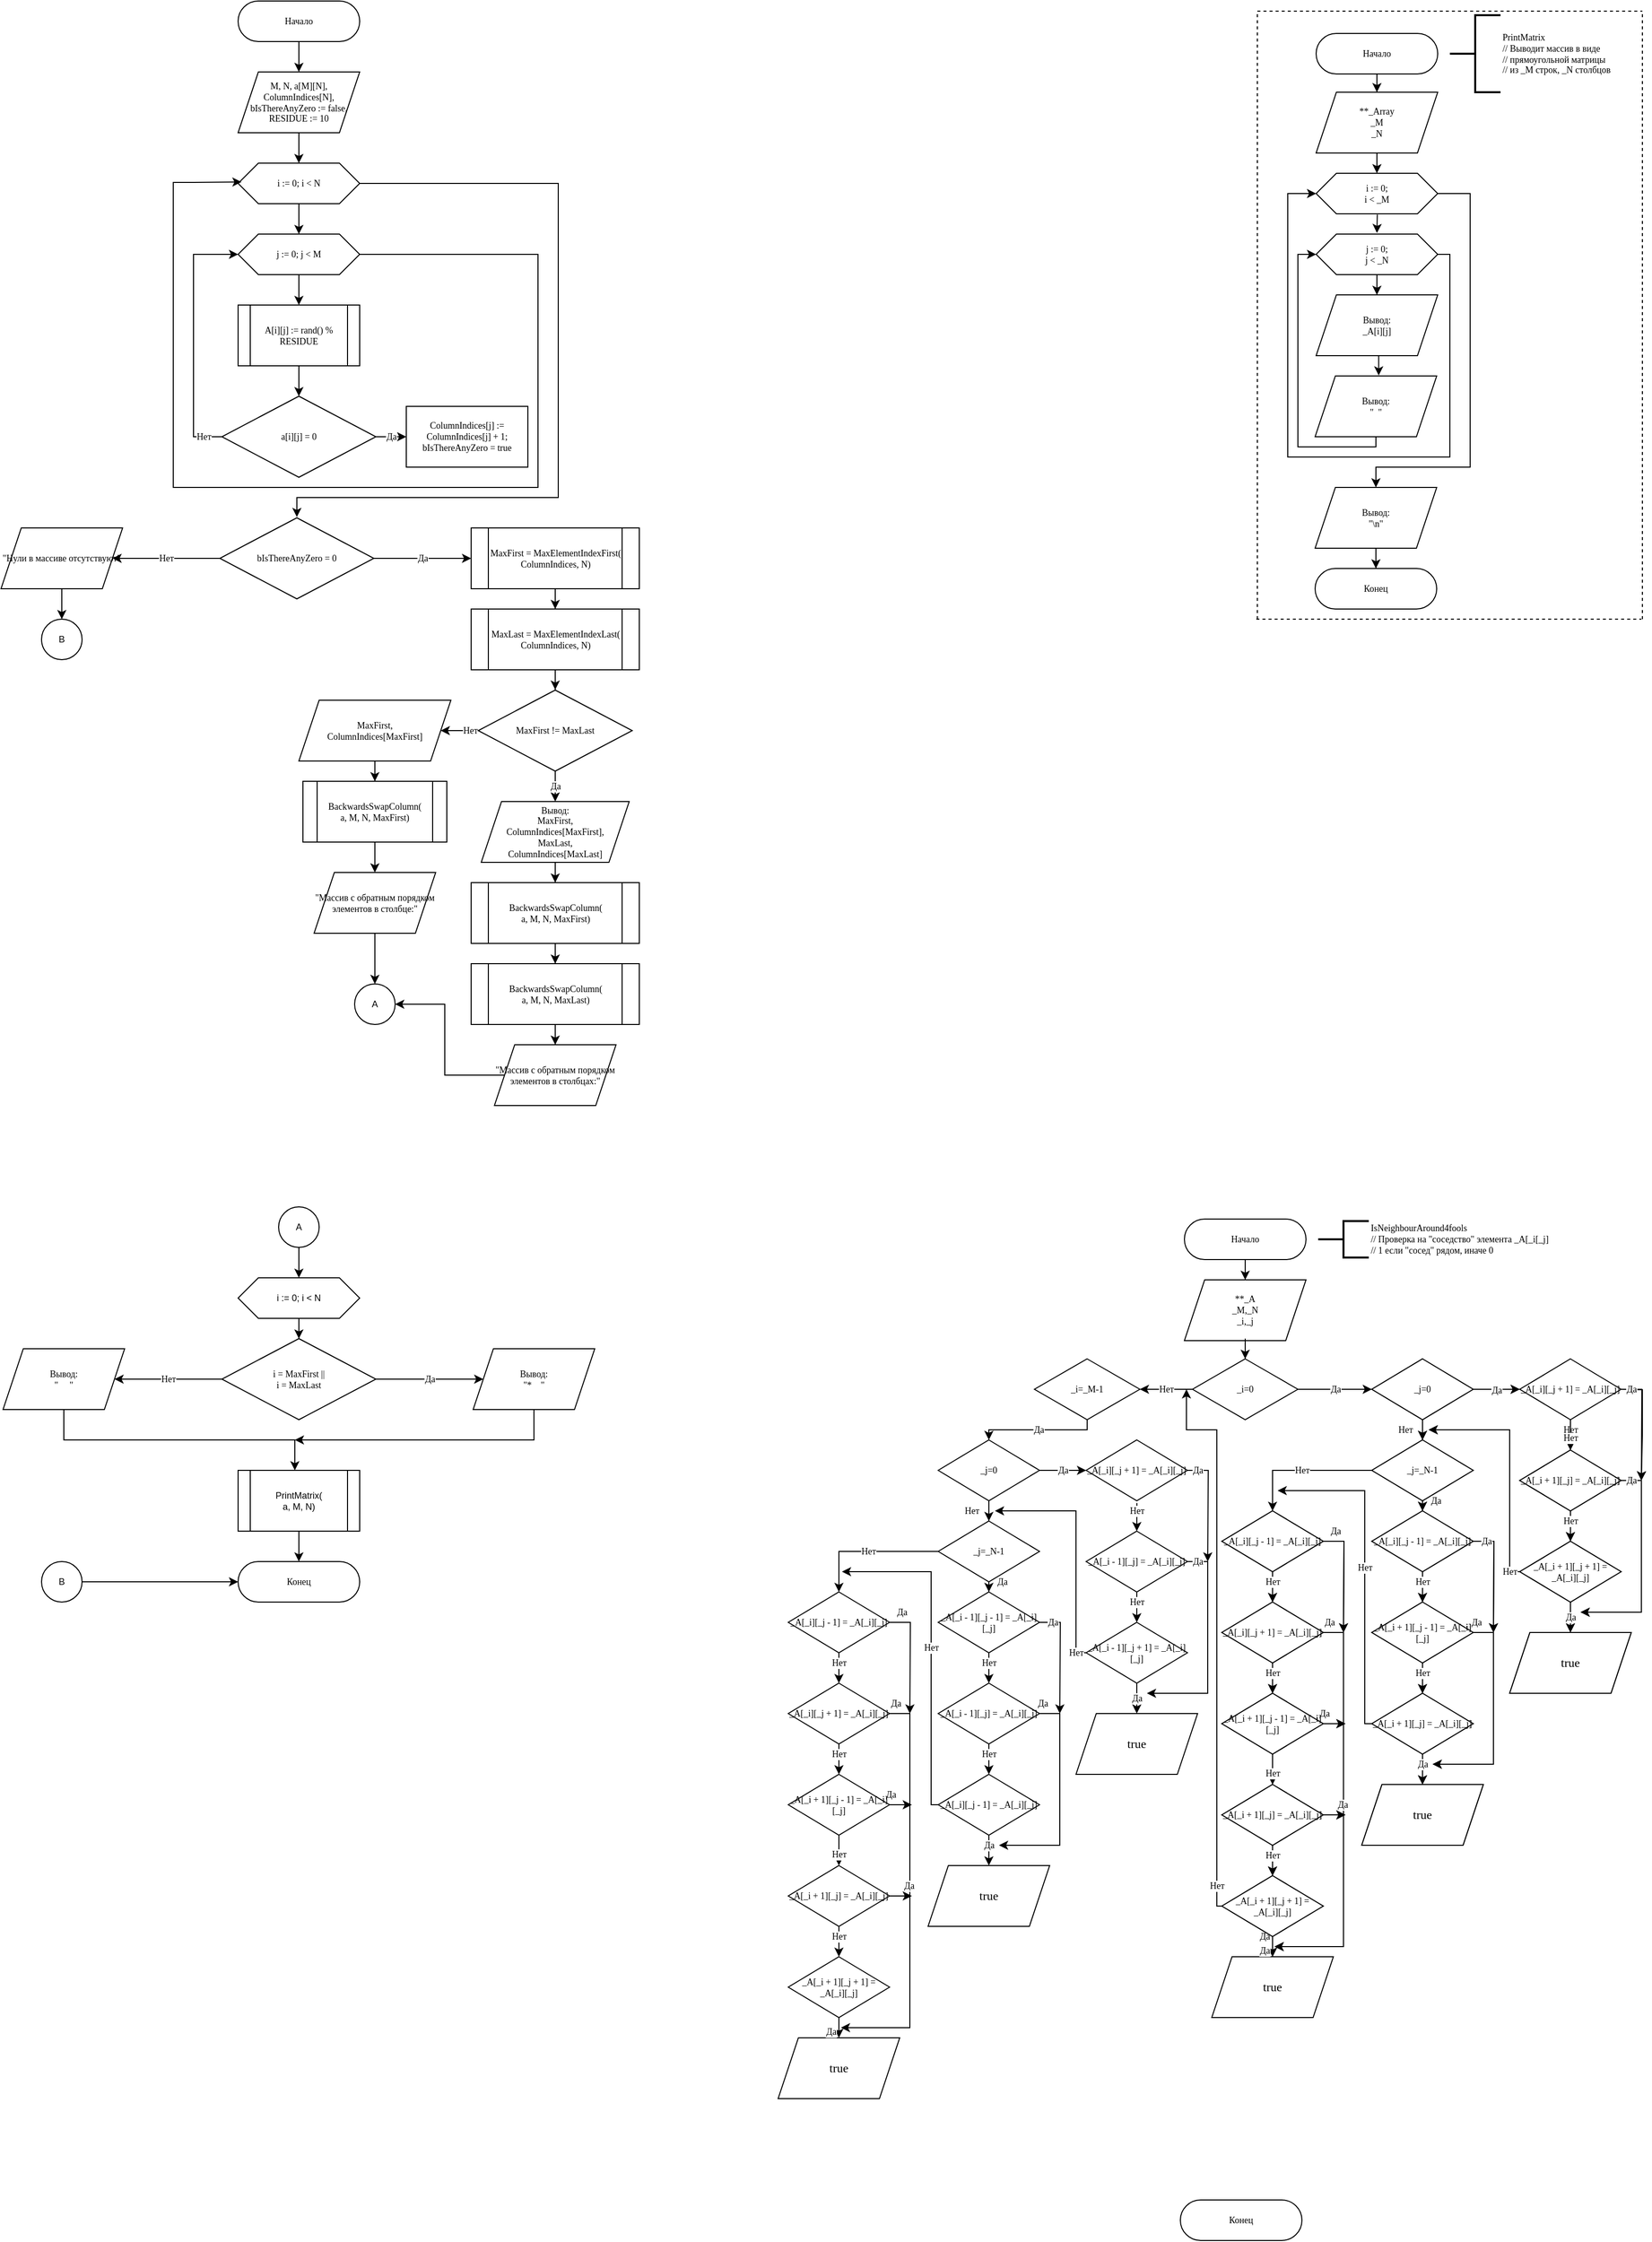 <mxfile version="14.0.1" type="github">
  <diagram id="jJN2-YR1qqHn-e9BybVK" name="Page-1">
    <mxGraphModel dx="1820" dy="-466" grid="1" gridSize="10" guides="1" tooltips="1" connect="1" arrows="1" fold="1" page="1" pageScale="1" pageWidth="827" pageHeight="1169" background="none" math="0" shadow="0">
      <root>
        <mxCell id="0" />
        <mxCell id="1" parent="0" />
        <mxCell id="fMAf0AQXnJGZOiMmoHYG-100" style="edgeStyle=orthogonalEdgeStyle;rounded=0;orthogonalLoop=1;jettySize=auto;html=1;entryX=0.5;entryY=0;entryDx=0;entryDy=0;fontFamily=Consolas;fontSize=9;" parent="1" source="fMAf0AQXnJGZOiMmoHYG-79" target="fMAf0AQXnJGZOiMmoHYG-84" edge="1">
          <mxGeometry relative="1" as="geometry" />
        </mxCell>
        <mxCell id="fMAf0AQXnJGZOiMmoHYG-79" value="Начало" style="rounded=1;whiteSpace=wrap;html=1;arcSize=50;fontFamily=Consolas;fontSize=9;" parent="1" vertex="1">
          <mxGeometry x="488" y="1212" width="120" height="40" as="geometry" />
        </mxCell>
        <mxCell id="fMAf0AQXnJGZOiMmoHYG-80" value="&lt;div style=&quot;font-size: 9px;&quot;&gt;i := 0;&lt;/div&gt;&lt;div style=&quot;font-size: 9px;&quot;&gt;i &amp;lt; _M&lt;br style=&quot;font-size: 9px;&quot;&gt;&lt;/div&gt;" style="shape=hexagon;perimeter=hexagonPerimeter2;whiteSpace=wrap;html=1;fixedSize=1;rounded=1;fontFamily=Consolas;arcSize=0;fontSize=9;" parent="1" vertex="1">
          <mxGeometry x="488" y="1350" width="120" height="40" as="geometry" />
        </mxCell>
        <mxCell id="fMAf0AQXnJGZOiMmoHYG-81" style="edgeStyle=orthogonalEdgeStyle;rounded=0;orthogonalLoop=1;jettySize=auto;html=1;entryX=0.5;entryY=-0.026;entryDx=0;entryDy=0;fontFamily=Consolas;fontSize=9;exitX=0.503;exitY=1.019;exitDx=0;exitDy=0;exitPerimeter=0;entryPerimeter=0;" parent="1" source="fMAf0AQXnJGZOiMmoHYG-80" target="fMAf0AQXnJGZOiMmoHYG-101" edge="1">
          <mxGeometry x="430" y="1108" as="geometry">
            <mxPoint x="548" y="1408" as="targetPoint" />
          </mxGeometry>
        </mxCell>
        <mxCell id="fMAf0AQXnJGZOiMmoHYG-82" style="edgeStyle=orthogonalEdgeStyle;rounded=0;orthogonalLoop=1;jettySize=auto;html=1;fontFamily=Consolas;fontSize=9;entryX=0;entryY=0.5;entryDx=0;entryDy=0;exitX=0.5;exitY=1;exitDx=0;exitDy=0;" parent="1" source="s9nZQQE5in6NOD8knwnm-1" target="fMAf0AQXnJGZOiMmoHYG-101" edge="1">
          <mxGeometry x="430" y="1108" as="geometry">
            <mxPoint x="454" y="1370" as="targetPoint" />
            <Array as="points">
              <mxPoint x="547" y="1620" />
              <mxPoint x="470" y="1620" />
              <mxPoint x="470" y="1430" />
            </Array>
            <mxPoint x="548" y="1568" as="sourcePoint" />
          </mxGeometry>
        </mxCell>
        <mxCell id="fMAf0AQXnJGZOiMmoHYG-84" value="&lt;div style=&quot;font-size: 9px;&quot;&gt;**_Array&lt;/div&gt;&lt;div style=&quot;font-size: 9px;&quot;&gt;_M&lt;/div&gt;&lt;div style=&quot;font-size: 9px;&quot;&gt;_N&lt;/div&gt;" style="shape=parallelogram;perimeter=parallelogramPerimeter;whiteSpace=wrap;html=1;fixedSize=1;rounded=1;fontFamily=Consolas;fontSize=9;arcSize=0;" parent="1" vertex="1">
          <mxGeometry x="488" y="1270" width="120" height="60" as="geometry" />
        </mxCell>
        <mxCell id="fMAf0AQXnJGZOiMmoHYG-86" style="edgeStyle=orthogonalEdgeStyle;rounded=0;orthogonalLoop=1;jettySize=auto;html=1;entryX=0.5;entryY=0;entryDx=0;entryDy=0;fontFamily=Consolas;fontSize=9;exitX=0.5;exitY=1;exitDx=0;exitDy=0;" parent="1" source="fMAf0AQXnJGZOiMmoHYG-84" target="fMAf0AQXnJGZOiMmoHYG-80" edge="1">
          <mxGeometry x="430" y="1190" as="geometry">
            <mxPoint x="548" y="1402" as="sourcePoint" />
          </mxGeometry>
        </mxCell>
        <mxCell id="fMAf0AQXnJGZOiMmoHYG-89" style="edgeStyle=orthogonalEdgeStyle;rounded=0;orthogonalLoop=1;jettySize=auto;html=1;fontFamily=Consolas;exitX=1;exitY=0.5;exitDx=0;exitDy=0;fontSize=9;entryX=0.5;entryY=0;entryDx=0;entryDy=0;" parent="1" source="fMAf0AQXnJGZOiMmoHYG-80" target="s9nZQQE5in6NOD8knwnm-6" edge="1">
          <mxGeometry x="430" y="1108" as="geometry">
            <mxPoint x="608" y="1660" as="targetPoint" />
            <Array as="points">
              <mxPoint x="640" y="1370" />
              <mxPoint x="640" y="1640" />
              <mxPoint x="547" y="1640" />
            </Array>
            <mxPoint x="608" y="1535" as="sourcePoint" />
          </mxGeometry>
        </mxCell>
        <mxCell id="fMAf0AQXnJGZOiMmoHYG-90" value="Конец" style="rounded=1;whiteSpace=wrap;html=1;arcSize=50;fontFamily=Consolas;fontSize=9;" parent="1" vertex="1">
          <mxGeometry x="487" y="1740" width="120" height="40" as="geometry" />
        </mxCell>
        <mxCell id="fMAf0AQXnJGZOiMmoHYG-91" value="&lt;div style=&quot;font-size: 9px;&quot;&gt;PrintMatrix&lt;/div&gt;&lt;div style=&quot;font-size: 9px;&quot;&gt;// Выводит массив в виде&lt;/div&gt;&lt;div style=&quot;font-size: 9px;&quot;&gt;// прямоугольной матрицы&lt;/div&gt;&lt;div style=&quot;font-size: 9px;&quot;&gt;// из _M строк, _N столбцов&lt;br style=&quot;font-size: 9px;&quot;&gt;&lt;/div&gt;" style="strokeWidth=2;html=1;shape=mxgraph.flowchart.annotation_2;align=left;labelPosition=right;pointerEvents=1;rounded=1;fontFamily=Consolas;fontSize=9;" parent="1" vertex="1">
          <mxGeometry x="620" y="1194" width="50" height="76" as="geometry" />
        </mxCell>
        <mxCell id="fMAf0AQXnJGZOiMmoHYG-92" value="" style="endArrow=none;dashed=1;html=1;fontFamily=Consolas;fontSize=9;" parent="1" edge="1">
          <mxGeometry x="430" y="1190" width="50" height="50" as="geometry">
            <mxPoint x="430" y="1190" as="sourcePoint" />
            <mxPoint x="810" y="1190" as="targetPoint" />
          </mxGeometry>
        </mxCell>
        <mxCell id="fMAf0AQXnJGZOiMmoHYG-93" value="" style="endArrow=none;dashed=1;html=1;fontFamily=Consolas;fontSize=9;" parent="1" edge="1">
          <mxGeometry x="430" y="1190" width="50" height="50" as="geometry">
            <mxPoint x="430" y="1790" as="sourcePoint" />
            <mxPoint x="430" y="1192" as="targetPoint" />
          </mxGeometry>
        </mxCell>
        <mxCell id="fMAf0AQXnJGZOiMmoHYG-94" value="" style="endArrow=none;dashed=1;html=1;fontFamily=Consolas;fontSize=9;" parent="1" edge="1">
          <mxGeometry x="430" y="1190" width="50" height="50" as="geometry">
            <mxPoint x="810" y="1790" as="sourcePoint" />
            <mxPoint x="810" y="1192" as="targetPoint" />
          </mxGeometry>
        </mxCell>
        <mxCell id="fMAf0AQXnJGZOiMmoHYG-95" value="" style="endArrow=none;dashed=1;html=1;fontFamily=Consolas;fontSize=9;" parent="1" edge="1">
          <mxGeometry x="429" y="1138" width="50" height="50" as="geometry">
            <mxPoint x="429" y="1790" as="sourcePoint" />
            <mxPoint x="809" y="1790" as="targetPoint" />
          </mxGeometry>
        </mxCell>
        <mxCell id="fMAf0AQXnJGZOiMmoHYG-96" style="edgeStyle=orthogonalEdgeStyle;rounded=0;orthogonalLoop=1;jettySize=auto;html=1;entryX=0.5;entryY=-0.011;entryDx=0;entryDy=0;entryPerimeter=0;fontFamily=Consolas;fontSize=10;" parent="1" edge="1">
          <mxGeometry x="430" y="1108" as="geometry">
            <mxPoint x="548.029" y="1448" as="sourcePoint" />
          </mxGeometry>
        </mxCell>
        <mxCell id="fMAf0AQXnJGZOiMmoHYG-99" style="edgeStyle=orthogonalEdgeStyle;rounded=0;orthogonalLoop=1;jettySize=auto;html=1;entryX=0.5;entryY=0;entryDx=0;entryDy=0;fontFamily=Consolas;fontSize=10;" parent="1" edge="1">
          <mxGeometry x="430" y="1108" as="geometry">
            <mxPoint x="548.029" y="1508" as="sourcePoint" />
          </mxGeometry>
        </mxCell>
        <mxCell id="fMAf0AQXnJGZOiMmoHYG-103" value="" style="edgeStyle=orthogonalEdgeStyle;rounded=0;orthogonalLoop=1;jettySize=auto;html=1;fontFamily=Consolas;fontSize=9;" parent="1" source="fMAf0AQXnJGZOiMmoHYG-101" target="fMAf0AQXnJGZOiMmoHYG-102" edge="1">
          <mxGeometry relative="1" as="geometry" />
        </mxCell>
        <mxCell id="s9nZQQE5in6NOD8knwnm-4" style="edgeStyle=orthogonalEdgeStyle;rounded=0;orthogonalLoop=1;jettySize=auto;html=1;fontFamily=Consolas;fontSize=9;entryX=0;entryY=0.5;entryDx=0;entryDy=0;" edge="1" parent="1" source="fMAf0AQXnJGZOiMmoHYG-101" target="fMAf0AQXnJGZOiMmoHYG-80">
          <mxGeometry relative="1" as="geometry">
            <mxPoint x="450" y="1370" as="targetPoint" />
            <Array as="points">
              <mxPoint x="620" y="1430" />
              <mxPoint x="620" y="1630" />
              <mxPoint x="460" y="1630" />
              <mxPoint x="460" y="1370" />
            </Array>
          </mxGeometry>
        </mxCell>
        <mxCell id="fMAf0AQXnJGZOiMmoHYG-101" value="&lt;div style=&quot;font-size: 9px;&quot;&gt;j := 0;&lt;/div&gt;&lt;div style=&quot;font-size: 9px;&quot;&gt;j &amp;lt; _N&lt;br style=&quot;font-size: 9px;&quot;&gt;&lt;/div&gt;" style="shape=hexagon;perimeter=hexagonPerimeter2;whiteSpace=wrap;html=1;fixedSize=1;rounded=1;fontFamily=Consolas;arcSize=0;fontSize=9;" parent="1" vertex="1">
          <mxGeometry x="488" y="1410" width="120" height="40" as="geometry" />
        </mxCell>
        <mxCell id="s9nZQQE5in6NOD8knwnm-5" style="edgeStyle=orthogonalEdgeStyle;rounded=0;orthogonalLoop=1;jettySize=auto;html=1;entryX=0.523;entryY=-0.008;entryDx=0;entryDy=0;entryPerimeter=0;fontFamily=Consolas;fontSize=9;" edge="1" parent="1" source="fMAf0AQXnJGZOiMmoHYG-102" target="s9nZQQE5in6NOD8knwnm-1">
          <mxGeometry relative="1" as="geometry">
            <Array as="points">
              <mxPoint x="550" y="1530" />
            </Array>
          </mxGeometry>
        </mxCell>
        <mxCell id="fMAf0AQXnJGZOiMmoHYG-102" value="&lt;div style=&quot;font-size: 9px;&quot;&gt;Вывод:&lt;/div&gt;&lt;div style=&quot;font-size: 9px;&quot;&gt;_A[i][j]&lt;br style=&quot;font-size: 9px;&quot;&gt;&lt;/div&gt;" style="shape=parallelogram;perimeter=parallelogramPerimeter;whiteSpace=wrap;html=1;fixedSize=1;rounded=1;fontFamily=Consolas;fontSize=9;arcSize=0;" parent="1" vertex="1">
          <mxGeometry x="488" y="1470" width="120" height="60" as="geometry" />
        </mxCell>
        <mxCell id="fMAf0AQXnJGZOiMmoHYG-106" value="" style="edgeStyle=orthogonalEdgeStyle;rounded=0;orthogonalLoop=1;jettySize=auto;html=1;fontFamily=Consolas;fontSize=9;" parent="1" source="fMAf0AQXnJGZOiMmoHYG-104" target="fMAf0AQXnJGZOiMmoHYG-105" edge="1">
          <mxGeometry relative="1" as="geometry" />
        </mxCell>
        <mxCell id="fMAf0AQXnJGZOiMmoHYG-104" value="Начало" style="rounded=1;whiteSpace=wrap;html=1;arcSize=50;fontFamily=Consolas;fontSize=9;" parent="1" vertex="1">
          <mxGeometry x="-576" y="1180" width="120" height="40" as="geometry" />
        </mxCell>
        <mxCell id="fMAf0AQXnJGZOiMmoHYG-108" value="" style="edgeStyle=orthogonalEdgeStyle;rounded=0;orthogonalLoop=1;jettySize=auto;html=1;fontFamily=Consolas;fontSize=9;" parent="1" source="fMAf0AQXnJGZOiMmoHYG-105" target="fMAf0AQXnJGZOiMmoHYG-107" edge="1">
          <mxGeometry relative="1" as="geometry" />
        </mxCell>
        <mxCell id="fMAf0AQXnJGZOiMmoHYG-105" value="&lt;div style=&quot;font-size: 9px;&quot;&gt;M, N, a[M][N], ColumnIndices[N], bIsThereAnyZero := false,&lt;/div&gt;&lt;div style=&quot;font-size: 9px;&quot;&gt;RESIDUE := 10&lt;br style=&quot;font-size: 9px;&quot;&gt;&lt;/div&gt;" style="shape=parallelogram;perimeter=parallelogramPerimeter;whiteSpace=wrap;html=1;fixedSize=1;rounded=1;fontFamily=Consolas;fontSize=9;arcSize=0;" parent="1" vertex="1">
          <mxGeometry x="-576" y="1250" width="120" height="60" as="geometry" />
        </mxCell>
        <mxCell id="fMAf0AQXnJGZOiMmoHYG-110" value="" style="edgeStyle=orthogonalEdgeStyle;rounded=0;orthogonalLoop=1;jettySize=auto;html=1;fontFamily=Consolas;fontSize=9;" parent="1" source="fMAf0AQXnJGZOiMmoHYG-107" target="fMAf0AQXnJGZOiMmoHYG-109" edge="1">
          <mxGeometry relative="1" as="geometry" />
        </mxCell>
        <mxCell id="fMAf0AQXnJGZOiMmoHYG-119" style="edgeStyle=orthogonalEdgeStyle;rounded=0;orthogonalLoop=1;jettySize=auto;html=1;exitX=1;exitY=0.5;exitDx=0;exitDy=0;fontFamily=Consolas;fontSize=9;entryX=0.5;entryY=-0.01;entryDx=0;entryDy=0;entryPerimeter=0;" parent="1" source="fMAf0AQXnJGZOiMmoHYG-107" target="fMAf0AQXnJGZOiMmoHYG-122" edge="1">
          <mxGeometry relative="1" as="geometry">
            <mxPoint x="-519" y="1680" as="targetPoint" />
            <Array as="points">
              <mxPoint x="-260" y="1360" />
              <mxPoint x="-260" y="1670" />
              <mxPoint x="-518" y="1670" />
            </Array>
          </mxGeometry>
        </mxCell>
        <mxCell id="fMAf0AQXnJGZOiMmoHYG-107" value="i := 0; i &amp;lt; N" style="shape=hexagon;perimeter=hexagonPerimeter2;whiteSpace=wrap;html=1;fixedSize=1;rounded=1;fontFamily=Consolas;fontSize=9;arcSize=0;" parent="1" vertex="1">
          <mxGeometry x="-576" y="1340" width="120" height="40" as="geometry" />
        </mxCell>
        <mxCell id="fMAf0AQXnJGZOiMmoHYG-112" value="" style="edgeStyle=orthogonalEdgeStyle;rounded=0;orthogonalLoop=1;jettySize=auto;html=1;fontFamily=Consolas;fontSize=9;" parent="1" source="fMAf0AQXnJGZOiMmoHYG-109" target="fMAf0AQXnJGZOiMmoHYG-111" edge="1">
          <mxGeometry relative="1" as="geometry" />
        </mxCell>
        <mxCell id="fMAf0AQXnJGZOiMmoHYG-118" style="edgeStyle=orthogonalEdgeStyle;rounded=0;orthogonalLoop=1;jettySize=auto;html=1;fontFamily=Consolas;fontSize=9;entryX=0.028;entryY=0.465;entryDx=0;entryDy=0;entryPerimeter=0;" parent="1" source="fMAf0AQXnJGZOiMmoHYG-109" target="fMAf0AQXnJGZOiMmoHYG-107" edge="1">
          <mxGeometry relative="1" as="geometry">
            <mxPoint x="-620" y="1430" as="targetPoint" />
            <Array as="points">
              <mxPoint x="-280" y="1430" />
              <mxPoint x="-280" y="1660" />
              <mxPoint x="-640" y="1660" />
              <mxPoint x="-640" y="1359" />
              <mxPoint x="-620" y="1359" />
            </Array>
          </mxGeometry>
        </mxCell>
        <mxCell id="fMAf0AQXnJGZOiMmoHYG-109" value="j := 0; j &amp;lt; M" style="shape=hexagon;perimeter=hexagonPerimeter2;whiteSpace=wrap;html=1;fixedSize=1;rounded=1;fontFamily=Consolas;fontSize=9;arcSize=0;" parent="1" vertex="1">
          <mxGeometry x="-576" y="1410" width="120" height="40" as="geometry" />
        </mxCell>
        <mxCell id="fMAf0AQXnJGZOiMmoHYG-114" value="" style="edgeStyle=orthogonalEdgeStyle;rounded=0;orthogonalLoop=1;jettySize=auto;html=1;fontFamily=Consolas;fontSize=9;" parent="1" source="fMAf0AQXnJGZOiMmoHYG-111" target="fMAf0AQXnJGZOiMmoHYG-113" edge="1">
          <mxGeometry relative="1" as="geometry" />
        </mxCell>
        <mxCell id="fMAf0AQXnJGZOiMmoHYG-111" value="A[i][j] := rand() % RESIDUE" style="shape=process;whiteSpace=wrap;html=1;backgroundOutline=1;rounded=1;fontFamily=Consolas;fontSize=9;arcSize=0;" parent="1" vertex="1">
          <mxGeometry x="-576" y="1480" width="120" height="60" as="geometry" />
        </mxCell>
        <mxCell id="fMAf0AQXnJGZOiMmoHYG-116" value="Да" style="edgeStyle=orthogonalEdgeStyle;rounded=0;orthogonalLoop=1;jettySize=auto;html=1;fontFamily=Consolas;fontSize=9;" parent="1" source="fMAf0AQXnJGZOiMmoHYG-113" target="fMAf0AQXnJGZOiMmoHYG-115" edge="1">
          <mxGeometry relative="1" as="geometry" />
        </mxCell>
        <mxCell id="fMAf0AQXnJGZOiMmoHYG-117" value="Нет" style="edgeStyle=orthogonalEdgeStyle;rounded=0;orthogonalLoop=1;jettySize=auto;html=1;entryX=0;entryY=0.5;entryDx=0;entryDy=0;fontFamily=Consolas;fontSize=9;" parent="1" source="fMAf0AQXnJGZOiMmoHYG-113" target="fMAf0AQXnJGZOiMmoHYG-109" edge="1">
          <mxGeometry x="-0.857" relative="1" as="geometry">
            <Array as="points">
              <mxPoint x="-620" y="1610" />
              <mxPoint x="-620" y="1430" />
            </Array>
            <mxPoint as="offset" />
          </mxGeometry>
        </mxCell>
        <mxCell id="fMAf0AQXnJGZOiMmoHYG-113" value="a[i][j] = 0" style="rhombus;whiteSpace=wrap;html=1;rounded=1;fontFamily=Consolas;fontSize=9;arcSize=0;" parent="1" vertex="1">
          <mxGeometry x="-592" y="1570" width="152" height="80" as="geometry" />
        </mxCell>
        <mxCell id="fMAf0AQXnJGZOiMmoHYG-115" value="&lt;div style=&quot;font-size: 9px;&quot;&gt;&amp;nbsp;ColumnIndices[j] :=&amp;nbsp; ColumnIndices[j] + 1;&lt;/div&gt;&lt;div style=&quot;font-size: 9px;&quot;&gt;bIsThereAnyZero = true&lt;br style=&quot;font-size: 9px;&quot;&gt;&lt;/div&gt;" style="whiteSpace=wrap;html=1;rounded=1;fontFamily=Consolas;fontSize=9;arcSize=0;" parent="1" vertex="1">
          <mxGeometry x="-410" y="1580" width="120" height="60" as="geometry" />
        </mxCell>
        <mxCell id="fMAf0AQXnJGZOiMmoHYG-124" value="Да" style="edgeStyle=orthogonalEdgeStyle;rounded=0;orthogonalLoop=1;jettySize=auto;html=1;fontFamily=Consolas;fontSize=9;" parent="1" source="fMAf0AQXnJGZOiMmoHYG-122" target="fMAf0AQXnJGZOiMmoHYG-123" edge="1">
          <mxGeometry relative="1" as="geometry" />
        </mxCell>
        <mxCell id="fMAf0AQXnJGZOiMmoHYG-126" value="Нет" style="edgeStyle=orthogonalEdgeStyle;rounded=0;orthogonalLoop=1;jettySize=auto;html=1;fontFamily=Consolas;fontSize=9;" parent="1" source="fMAf0AQXnJGZOiMmoHYG-122" target="fMAf0AQXnJGZOiMmoHYG-125" edge="1">
          <mxGeometry relative="1" as="geometry" />
        </mxCell>
        <mxCell id="fMAf0AQXnJGZOiMmoHYG-122" value="bIsThereAnyZero = 0" style="rhombus;whiteSpace=wrap;html=1;rounded=1;fontFamily=Consolas;fontSize=9;arcSize=0;" parent="1" vertex="1">
          <mxGeometry x="-594" y="1690" width="152" height="80" as="geometry" />
        </mxCell>
        <mxCell id="fMAf0AQXnJGZOiMmoHYG-128" value="" style="edgeStyle=orthogonalEdgeStyle;rounded=0;orthogonalLoop=1;jettySize=auto;html=1;fontFamily=Consolas;fontSize=9;" parent="1" source="fMAf0AQXnJGZOiMmoHYG-123" target="fMAf0AQXnJGZOiMmoHYG-127" edge="1">
          <mxGeometry relative="1" as="geometry" />
        </mxCell>
        <mxCell id="fMAf0AQXnJGZOiMmoHYG-123" value="&lt;div style=&quot;font-size: 9px;&quot;&gt;MaxFirst = MaxElementIndexFirst(&lt;/div&gt;&lt;div style=&quot;font-size: 9px;&quot;&gt;ColumnIndices, N)&lt;/div&gt;" style="shape=process;whiteSpace=wrap;html=1;backgroundOutline=1;rounded=1;fontFamily=Consolas;fontSize=9;arcSize=0;" parent="1" vertex="1">
          <mxGeometry x="-346" y="1700" width="166" height="60" as="geometry" />
        </mxCell>
        <mxCell id="fMAf0AQXnJGZOiMmoHYG-150" style="edgeStyle=orthogonalEdgeStyle;rounded=0;orthogonalLoop=1;jettySize=auto;html=1;fontFamily=Consolas;fontSize=9;" parent="1" source="fMAf0AQXnJGZOiMmoHYG-125" target="fMAf0AQXnJGZOiMmoHYG-151" edge="1">
          <mxGeometry relative="1" as="geometry">
            <mxPoint x="-750.0" y="1790" as="targetPoint" />
          </mxGeometry>
        </mxCell>
        <mxCell id="fMAf0AQXnJGZOiMmoHYG-125" value="&quot;Нули в массиве отсутствуют&quot;" style="shape=parallelogram;perimeter=parallelogramPerimeter;whiteSpace=wrap;html=1;fixedSize=1;rounded=1;fontFamily=Consolas;fontSize=9;arcSize=0;" parent="1" vertex="1">
          <mxGeometry x="-810" y="1700" width="120" height="60" as="geometry" />
        </mxCell>
        <mxCell id="fMAf0AQXnJGZOiMmoHYG-130" value="" style="edgeStyle=orthogonalEdgeStyle;rounded=0;orthogonalLoop=1;jettySize=auto;html=1;fontFamily=Consolas;fontSize=9;entryX=0.5;entryY=-0.005;entryDx=0;entryDy=0;entryPerimeter=0;" parent="1" source="fMAf0AQXnJGZOiMmoHYG-127" target="fMAf0AQXnJGZOiMmoHYG-131" edge="1">
          <mxGeometry relative="1" as="geometry">
            <mxPoint x="-263.0" y="1910" as="targetPoint" />
          </mxGeometry>
        </mxCell>
        <mxCell id="fMAf0AQXnJGZOiMmoHYG-127" value="&lt;div style=&quot;font-size: 9px;&quot;&gt;MaxLast = MaxElementIndexLast(&lt;/div&gt;&lt;div style=&quot;font-size: 9px;&quot;&gt;ColumnIndices, N)&lt;/div&gt;" style="shape=process;whiteSpace=wrap;html=1;backgroundOutline=1;rounded=1;fontFamily=Consolas;fontSize=9;arcSize=0;" parent="1" vertex="1">
          <mxGeometry x="-346" y="1780" width="166" height="60" as="geometry" />
        </mxCell>
        <mxCell id="fMAf0AQXnJGZOiMmoHYG-133" value="Да" style="edgeStyle=orthogonalEdgeStyle;rounded=0;orthogonalLoop=1;jettySize=auto;html=1;fontFamily=Consolas;fontSize=9;" parent="1" source="fMAf0AQXnJGZOiMmoHYG-131" target="fMAf0AQXnJGZOiMmoHYG-132" edge="1">
          <mxGeometry relative="1" as="geometry" />
        </mxCell>
        <mxCell id="fMAf0AQXnJGZOiMmoHYG-141" value="Нет" style="edgeStyle=orthogonalEdgeStyle;rounded=0;orthogonalLoop=1;jettySize=auto;html=1;fontFamily=Consolas;fontSize=9;" parent="1" source="fMAf0AQXnJGZOiMmoHYG-131" target="fMAf0AQXnJGZOiMmoHYG-140" edge="1">
          <mxGeometry relative="1" as="geometry" />
        </mxCell>
        <mxCell id="fMAf0AQXnJGZOiMmoHYG-131" value="MaxFirst != MaxLast" style="rhombus;whiteSpace=wrap;html=1;rounded=1;fontFamily=Consolas;fontSize=9;arcSize=0;" parent="1" vertex="1">
          <mxGeometry x="-339" y="1860" width="152" height="80" as="geometry" />
        </mxCell>
        <mxCell id="fMAf0AQXnJGZOiMmoHYG-135" value="" style="edgeStyle=orthogonalEdgeStyle;rounded=0;orthogonalLoop=1;jettySize=auto;html=1;fontFamily=Consolas;fontSize=9;" parent="1" source="fMAf0AQXnJGZOiMmoHYG-132" target="fMAf0AQXnJGZOiMmoHYG-134" edge="1">
          <mxGeometry relative="1" as="geometry" />
        </mxCell>
        <mxCell id="fMAf0AQXnJGZOiMmoHYG-132" value="&lt;div style=&quot;font-size: 9px;&quot;&gt;Вывод:&lt;br style=&quot;font-size: 9px;&quot;&gt;&lt;/div&gt;&lt;div style=&quot;font-size: 9px;&quot;&gt;MaxFirst,&lt;/div&gt;&lt;div style=&quot;font-size: 9px;&quot;&gt;ColumnIndices[MaxFirst],&lt;/div&gt;&lt;div style=&quot;font-size: 9px;&quot;&gt;MaxLast,&lt;/div&gt;&lt;div style=&quot;font-size: 9px;&quot;&gt;ColumnIndices[MaxLast]&lt;br style=&quot;font-size: 9px;&quot;&gt;&lt;/div&gt;" style="shape=parallelogram;perimeter=parallelogramPerimeter;whiteSpace=wrap;html=1;fixedSize=1;rounded=1;fontFamily=Consolas;fontSize=9;arcSize=0;" parent="1" vertex="1">
          <mxGeometry x="-336" y="1970" width="146" height="60" as="geometry" />
        </mxCell>
        <mxCell id="fMAf0AQXnJGZOiMmoHYG-137" value="" style="edgeStyle=orthogonalEdgeStyle;rounded=0;orthogonalLoop=1;jettySize=auto;html=1;fontFamily=Consolas;fontSize=9;" parent="1" source="fMAf0AQXnJGZOiMmoHYG-134" target="fMAf0AQXnJGZOiMmoHYG-136" edge="1">
          <mxGeometry relative="1" as="geometry" />
        </mxCell>
        <mxCell id="fMAf0AQXnJGZOiMmoHYG-134" value="&lt;div style=&quot;font-size: 9px;&quot;&gt;BackwardsSwapColumn(&lt;/div&gt;&lt;div style=&quot;font-size: 9px;&quot;&gt;a, M, N, MaxFirst)&lt;/div&gt;" style="shape=process;whiteSpace=wrap;html=1;backgroundOutline=1;rounded=1;fontFamily=Consolas;fontSize=9;arcSize=0;" parent="1" vertex="1">
          <mxGeometry x="-346" y="2050" width="166" height="60" as="geometry" />
        </mxCell>
        <mxCell id="fMAf0AQXnJGZOiMmoHYG-139" value="" style="edgeStyle=orthogonalEdgeStyle;rounded=0;orthogonalLoop=1;jettySize=auto;html=1;fontFamily=Consolas;fontSize=9;" parent="1" source="fMAf0AQXnJGZOiMmoHYG-136" target="fMAf0AQXnJGZOiMmoHYG-138" edge="1">
          <mxGeometry relative="1" as="geometry" />
        </mxCell>
        <mxCell id="fMAf0AQXnJGZOiMmoHYG-136" value="&lt;div style=&quot;font-size: 9px;&quot;&gt;BackwardsSwapColumn(&lt;/div&gt;&lt;div style=&quot;font-size: 9px;&quot;&gt;a, M, N, MaxLast)&lt;/div&gt;" style="shape=process;whiteSpace=wrap;html=1;backgroundOutline=1;rounded=1;fontFamily=Consolas;fontSize=9;arcSize=0;" parent="1" vertex="1">
          <mxGeometry x="-346" y="2130" width="166" height="60" as="geometry" />
        </mxCell>
        <mxCell id="fMAf0AQXnJGZOiMmoHYG-149" style="edgeStyle=orthogonalEdgeStyle;rounded=0;orthogonalLoop=1;jettySize=auto;html=1;entryX=1;entryY=0.5;entryDx=0;entryDy=0;fontFamily=Consolas;fontSize=9;" parent="1" source="fMAf0AQXnJGZOiMmoHYG-138" target="fMAf0AQXnJGZOiMmoHYG-148" edge="1">
          <mxGeometry relative="1" as="geometry" />
        </mxCell>
        <mxCell id="fMAf0AQXnJGZOiMmoHYG-138" value="&quot;Массив с обратным порядком элементов в столбцах:&quot;" style="shape=parallelogram;perimeter=parallelogramPerimeter;whiteSpace=wrap;html=1;fixedSize=1;rounded=1;fontFamily=Consolas;fontSize=9;arcSize=0;" parent="1" vertex="1">
          <mxGeometry x="-323" y="2210" width="120" height="60" as="geometry" />
        </mxCell>
        <mxCell id="fMAf0AQXnJGZOiMmoHYG-143" value="" style="edgeStyle=orthogonalEdgeStyle;rounded=0;orthogonalLoop=1;jettySize=auto;html=1;fontFamily=Consolas;fontSize=9;" parent="1" source="fMAf0AQXnJGZOiMmoHYG-140" target="fMAf0AQXnJGZOiMmoHYG-142" edge="1">
          <mxGeometry relative="1" as="geometry" />
        </mxCell>
        <mxCell id="fMAf0AQXnJGZOiMmoHYG-140" value="&lt;div style=&quot;font-size: 9px;&quot;&gt;MaxFirst,&lt;/div&gt;&lt;div style=&quot;font-size: 9px;&quot;&gt;ColumnIndices[MaxFirst]&lt;br style=&quot;font-size: 9px;&quot;&gt;&lt;/div&gt;" style="shape=parallelogram;perimeter=parallelogramPerimeter;whiteSpace=wrap;html=1;fixedSize=1;rounded=1;fontFamily=Consolas;fontSize=9;arcSize=0;" parent="1" vertex="1">
          <mxGeometry x="-516" y="1870" width="150" height="60" as="geometry" />
        </mxCell>
        <mxCell id="fMAf0AQXnJGZOiMmoHYG-145" value="" style="edgeStyle=orthogonalEdgeStyle;rounded=0;orthogonalLoop=1;jettySize=auto;html=1;fontFamily=Consolas;fontSize=9;" parent="1" source="fMAf0AQXnJGZOiMmoHYG-142" target="fMAf0AQXnJGZOiMmoHYG-144" edge="1">
          <mxGeometry relative="1" as="geometry" />
        </mxCell>
        <mxCell id="fMAf0AQXnJGZOiMmoHYG-142" value="&lt;div style=&quot;font-size: 9px;&quot;&gt;BackwardsSwapColumn(&lt;/div&gt;&lt;div style=&quot;font-size: 9px;&quot;&gt;a, M, N, MaxFirst)&lt;/div&gt;" style="shape=process;whiteSpace=wrap;html=1;backgroundOutline=1;rounded=1;fontFamily=Consolas;fontSize=9;arcSize=0;" parent="1" vertex="1">
          <mxGeometry x="-512" y="1950" width="142" height="60" as="geometry" />
        </mxCell>
        <mxCell id="fMAf0AQXnJGZOiMmoHYG-147" value="" style="edgeStyle=orthogonalEdgeStyle;rounded=0;orthogonalLoop=1;jettySize=auto;html=1;fontFamily=Consolas;fontSize=9;" parent="1" source="fMAf0AQXnJGZOiMmoHYG-144" target="fMAf0AQXnJGZOiMmoHYG-148" edge="1">
          <mxGeometry relative="1" as="geometry">
            <mxPoint x="-441" y="2170" as="targetPoint" />
          </mxGeometry>
        </mxCell>
        <mxCell id="fMAf0AQXnJGZOiMmoHYG-144" value="&quot;Массив с обратным порядком элементов в столбце:&quot;" style="shape=parallelogram;perimeter=parallelogramPerimeter;whiteSpace=wrap;html=1;fixedSize=1;rounded=1;fontFamily=Consolas;fontSize=9;arcSize=0;" parent="1" vertex="1">
          <mxGeometry x="-501" y="2040" width="120" height="60" as="geometry" />
        </mxCell>
        <mxCell id="fMAf0AQXnJGZOiMmoHYG-148" value="A" style="ellipse;whiteSpace=wrap;html=1;aspect=fixed;fontSize=9;" parent="1" vertex="1">
          <mxGeometry x="-461" y="2150" width="40" height="40" as="geometry" />
        </mxCell>
        <mxCell id="fMAf0AQXnJGZOiMmoHYG-151" value="B" style="ellipse;whiteSpace=wrap;html=1;aspect=fixed;fontSize=9;" parent="1" vertex="1">
          <mxGeometry x="-770" y="1790" width="40" height="40" as="geometry" />
        </mxCell>
        <mxCell id="fMAf0AQXnJGZOiMmoHYG-154" value="" style="edgeStyle=orthogonalEdgeStyle;rounded=0;orthogonalLoop=1;jettySize=auto;html=1;fontFamily=Consolas;fontSize=9;" parent="1" source="fMAf0AQXnJGZOiMmoHYG-152" target="fMAf0AQXnJGZOiMmoHYG-153" edge="1">
          <mxGeometry relative="1" as="geometry" />
        </mxCell>
        <mxCell id="fMAf0AQXnJGZOiMmoHYG-152" value="A" style="ellipse;whiteSpace=wrap;html=1;aspect=fixed;fontSize=9;" parent="1" vertex="1">
          <mxGeometry x="-536" y="2370" width="40" height="40" as="geometry" />
        </mxCell>
        <mxCell id="fMAf0AQXnJGZOiMmoHYG-156" style="edgeStyle=orthogonalEdgeStyle;rounded=0;orthogonalLoop=1;jettySize=auto;html=1;entryX=0.5;entryY=0;entryDx=0;entryDy=0;fontFamily=Consolas;fontSize=9;" parent="1" source="fMAf0AQXnJGZOiMmoHYG-153" target="fMAf0AQXnJGZOiMmoHYG-155" edge="1">
          <mxGeometry relative="1" as="geometry" />
        </mxCell>
        <mxCell id="fMAf0AQXnJGZOiMmoHYG-153" value="i := 0; i &amp;lt; N" style="shape=hexagon;perimeter=hexagonPerimeter2;whiteSpace=wrap;html=1;fixedSize=1;fontSize=9;" parent="1" vertex="1">
          <mxGeometry x="-576" y="2440" width="120" height="40" as="geometry" />
        </mxCell>
        <mxCell id="fMAf0AQXnJGZOiMmoHYG-158" value="Да" style="edgeStyle=orthogonalEdgeStyle;rounded=0;orthogonalLoop=1;jettySize=auto;html=1;fontFamily=Consolas;fontSize=9;" parent="1" source="fMAf0AQXnJGZOiMmoHYG-155" target="fMAf0AQXnJGZOiMmoHYG-157" edge="1">
          <mxGeometry relative="1" as="geometry" />
        </mxCell>
        <mxCell id="fMAf0AQXnJGZOiMmoHYG-160" value="Нет" style="edgeStyle=orthogonalEdgeStyle;rounded=0;orthogonalLoop=1;jettySize=auto;html=1;fontFamily=Consolas;fontSize=9;" parent="1" source="fMAf0AQXnJGZOiMmoHYG-155" target="fMAf0AQXnJGZOiMmoHYG-159" edge="1">
          <mxGeometry relative="1" as="geometry" />
        </mxCell>
        <mxCell id="fMAf0AQXnJGZOiMmoHYG-155" value="&lt;div style=&quot;font-size: 9px;&quot;&gt;i = MaxFirst ||&lt;/div&gt;&lt;div style=&quot;font-size: 9px;&quot;&gt;i = MaxLast&lt;/div&gt;" style="rhombus;whiteSpace=wrap;html=1;rounded=1;fontFamily=Consolas;fontSize=9;arcSize=0;" parent="1" vertex="1">
          <mxGeometry x="-592" y="2500" width="152" height="80" as="geometry" />
        </mxCell>
        <mxCell id="fMAf0AQXnJGZOiMmoHYG-162" style="edgeStyle=orthogonalEdgeStyle;rounded=0;orthogonalLoop=1;jettySize=auto;html=1;fontFamily=Consolas;fontSize=9;" parent="1" source="fMAf0AQXnJGZOiMmoHYG-157" edge="1">
          <mxGeometry relative="1" as="geometry">
            <mxPoint x="-520" y="2600" as="targetPoint" />
            <Array as="points">
              <mxPoint x="-284" y="2600" />
            </Array>
          </mxGeometry>
        </mxCell>
        <mxCell id="fMAf0AQXnJGZOiMmoHYG-157" value="&lt;div style=&quot;font-size: 9px;&quot;&gt;Вывод:&lt;br style=&quot;font-size: 9px;&quot;&gt;&lt;/div&gt;&lt;div style=&quot;font-size: 9px;&quot;&gt;&quot;*&amp;nbsp;&amp;nbsp;&amp;nbsp; &quot;&lt;/div&gt;" style="shape=parallelogram;perimeter=parallelogramPerimeter;whiteSpace=wrap;html=1;fixedSize=1;rounded=1;fontFamily=Consolas;fontSize=9;arcSize=0;" parent="1" vertex="1">
          <mxGeometry x="-344" y="2510" width="120" height="60" as="geometry" />
        </mxCell>
        <mxCell id="fMAf0AQXnJGZOiMmoHYG-161" style="edgeStyle=orthogonalEdgeStyle;rounded=0;orthogonalLoop=1;jettySize=auto;html=1;fontFamily=Consolas;fontSize=9;" parent="1" source="fMAf0AQXnJGZOiMmoHYG-159" target="fMAf0AQXnJGZOiMmoHYG-163" edge="1">
          <mxGeometry relative="1" as="geometry">
            <mxPoint x="-520" y="2630" as="targetPoint" />
            <Array as="points">
              <mxPoint x="-748" y="2600" />
              <mxPoint x="-520" y="2600" />
            </Array>
          </mxGeometry>
        </mxCell>
        <mxCell id="fMAf0AQXnJGZOiMmoHYG-159" value="&lt;div style=&quot;font-size: 9px;&quot;&gt;Вывод:&lt;br style=&quot;font-size: 9px;&quot;&gt;&lt;/div&gt;&lt;div style=&quot;font-size: 9px;&quot;&gt;&quot;&amp;nbsp;&amp;nbsp;&amp;nbsp;&amp;nbsp; &quot;&lt;/div&gt;" style="shape=parallelogram;perimeter=parallelogramPerimeter;whiteSpace=wrap;html=1;fixedSize=1;rounded=1;fontFamily=Consolas;fontSize=9;arcSize=0;" parent="1" vertex="1">
          <mxGeometry x="-808" y="2510" width="120" height="60" as="geometry" />
        </mxCell>
        <mxCell id="fMAf0AQXnJGZOiMmoHYG-165" style="edgeStyle=orthogonalEdgeStyle;rounded=0;orthogonalLoop=1;jettySize=auto;html=1;fontFamily=Consolas;fontSize=9;entryX=0.5;entryY=0;entryDx=0;entryDy=0;" parent="1" source="fMAf0AQXnJGZOiMmoHYG-163" target="fMAf0AQXnJGZOiMmoHYG-166" edge="1">
          <mxGeometry relative="1" as="geometry">
            <mxPoint x="-516" y="2730" as="targetPoint" />
          </mxGeometry>
        </mxCell>
        <mxCell id="fMAf0AQXnJGZOiMmoHYG-163" value="&lt;div style=&quot;font-size: 9px;&quot;&gt;PrintMatrix(&lt;/div&gt;&lt;div style=&quot;font-size: 9px;&quot;&gt;a, M, N)&lt;/div&gt;" style="shape=process;whiteSpace=wrap;html=1;backgroundOutline=1;fontSize=9;" parent="1" vertex="1">
          <mxGeometry x="-576" y="2630" width="120" height="60" as="geometry" />
        </mxCell>
        <mxCell id="fMAf0AQXnJGZOiMmoHYG-167" style="edgeStyle=orthogonalEdgeStyle;rounded=0;orthogonalLoop=1;jettySize=auto;html=1;entryX=0;entryY=0.5;entryDx=0;entryDy=0;fontFamily=Consolas;fontSize=9;" parent="1" source="fMAf0AQXnJGZOiMmoHYG-164" target="fMAf0AQXnJGZOiMmoHYG-166" edge="1">
          <mxGeometry relative="1" as="geometry" />
        </mxCell>
        <mxCell id="fMAf0AQXnJGZOiMmoHYG-164" value="B" style="ellipse;whiteSpace=wrap;html=1;aspect=fixed;fontSize=9;" parent="1" vertex="1">
          <mxGeometry x="-770" y="2720" width="40" height="40" as="geometry" />
        </mxCell>
        <mxCell id="fMAf0AQXnJGZOiMmoHYG-166" value="Конец" style="rounded=1;whiteSpace=wrap;html=1;arcSize=50;fontFamily=Consolas;fontSize=9;" parent="1" vertex="1">
          <mxGeometry x="-576" y="2720" width="120" height="40" as="geometry" />
        </mxCell>
        <mxCell id="s9nZQQE5in6NOD8knwnm-1" value="&lt;div style=&quot;font-size: 9px;&quot;&gt;Вывод:&lt;/div&gt;&lt;div style=&quot;font-size: 9px;&quot;&gt;&quot;&amp;nbsp; &quot;&lt;br style=&quot;font-size: 9px;&quot;&gt;&lt;/div&gt;" style="shape=parallelogram;perimeter=parallelogramPerimeter;whiteSpace=wrap;html=1;fixedSize=1;rounded=1;fontFamily=Consolas;fontSize=9;arcSize=0;" vertex="1" parent="1">
          <mxGeometry x="487" y="1550" width="120" height="60" as="geometry" />
        </mxCell>
        <mxCell id="s9nZQQE5in6NOD8knwnm-7" style="edgeStyle=orthogonalEdgeStyle;rounded=0;orthogonalLoop=1;jettySize=auto;html=1;entryX=0.5;entryY=0;entryDx=0;entryDy=0;fontFamily=Consolas;fontSize=9;" edge="1" parent="1" source="s9nZQQE5in6NOD8knwnm-6" target="fMAf0AQXnJGZOiMmoHYG-90">
          <mxGeometry relative="1" as="geometry" />
        </mxCell>
        <mxCell id="s9nZQQE5in6NOD8knwnm-6" value="&lt;div style=&quot;font-size: 9px;&quot;&gt;Вывод:&lt;/div&gt;&lt;div style=&quot;font-size: 9px;&quot;&gt;&quot;\n&quot;&lt;br style=&quot;font-size: 9px;&quot;&gt;&lt;/div&gt;" style="shape=parallelogram;perimeter=parallelogramPerimeter;whiteSpace=wrap;html=1;fixedSize=1;rounded=1;fontFamily=Consolas;fontSize=9;arcSize=0;" vertex="1" parent="1">
          <mxGeometry x="487" y="1660" width="120" height="60" as="geometry" />
        </mxCell>
        <mxCell id="s9nZQQE5in6NOD8knwnm-9" style="edgeStyle=orthogonalEdgeStyle;rounded=0;orthogonalLoop=1;jettySize=auto;html=1;entryX=0.5;entryY=0;entryDx=0;entryDy=0;fontFamily=Consolas;fontSize=9;" edge="1" parent="1" source="fMAf0AQXnJGZOiMmoHYG-44" target="fMAf0AQXnJGZOiMmoHYG-53">
          <mxGeometry x="300" y="2360" as="geometry" />
        </mxCell>
        <mxCell id="fMAf0AQXnJGZOiMmoHYG-44" value="Начало" style="rounded=1;whiteSpace=wrap;html=1;arcSize=50;fontFamily=Consolas;fontSize=9;" parent="1" vertex="1">
          <mxGeometry x="358" y="2382" width="120" height="40" as="geometry" />
        </mxCell>
        <mxCell id="fMAf0AQXnJGZOiMmoHYG-53" value="&lt;div style=&quot;font-size: 9px;&quot;&gt;**_A&lt;/div&gt;&lt;div style=&quot;font-size: 9px;&quot;&gt;_M,_N&lt;/div&gt;&lt;div style=&quot;font-size: 9px;&quot;&gt;_i,_j&lt;br style=&quot;font-size: 9px;&quot;&gt;&lt;/div&gt;" style="shape=parallelogram;perimeter=parallelogramPerimeter;whiteSpace=wrap;html=1;fixedSize=1;rounded=1;fontFamily=Consolas;fontSize=9;arcSize=0;" parent="1" vertex="1">
          <mxGeometry x="358" y="2442" width="120" height="60" as="geometry" />
        </mxCell>
        <mxCell id="fMAf0AQXnJGZOiMmoHYG-57" value="" style="edgeStyle=orthogonalEdgeStyle;rounded=0;orthogonalLoop=1;jettySize=auto;html=1;fontFamily=Consolas;fontSize=9;" parent="1" source="fMAf0AQXnJGZOiMmoHYG-53" target="s9nZQQE5in6NOD8knwnm-11" edge="1">
          <mxGeometry x="300" y="2360" as="geometry">
            <mxPoint x="418.034" y="2532" as="targetPoint" />
          </mxGeometry>
        </mxCell>
        <mxCell id="fMAf0AQXnJGZOiMmoHYG-60" value="Конец" style="rounded=1;whiteSpace=wrap;html=1;arcSize=50;fontFamily=Consolas;fontSize=9;" parent="1" vertex="1">
          <mxGeometry x="354" y="3350" width="120" height="40" as="geometry" />
        </mxCell>
        <mxCell id="fMAf0AQXnJGZOiMmoHYG-62" value="&lt;div style=&quot;font-size: 9px;&quot;&gt;IsNeighbourAround4fools&lt;/div&gt;// Проверка на &quot;соседство&quot; элемента _A[_i[_j]&lt;br style=&quot;font-size: 9px;&quot;&gt;// 1 если &quot;сосед&quot; рядом, иначе 0" style="strokeWidth=2;html=1;shape=mxgraph.flowchart.annotation_2;align=left;labelPosition=right;pointerEvents=1;rounded=1;fontFamily=Consolas;fontSize=9;" parent="1" vertex="1">
          <mxGeometry x="490" y="2384" width="50" height="36" as="geometry" />
        </mxCell>
        <mxCell id="s9nZQQE5in6NOD8knwnm-16" value="Да" style="edgeStyle=orthogonalEdgeStyle;rounded=0;orthogonalLoop=1;jettySize=auto;html=1;fontFamily=Consolas;fontSize=9;" edge="1" parent="1" source="s9nZQQE5in6NOD8knwnm-11" target="s9nZQQE5in6NOD8knwnm-15">
          <mxGeometry relative="1" as="geometry" />
        </mxCell>
        <mxCell id="s9nZQQE5in6NOD8knwnm-69" value="Нет" style="edgeStyle=orthogonalEdgeStyle;rounded=0;orthogonalLoop=1;jettySize=auto;html=1;fontFamily=Consolas;fontSize=9;" edge="1" parent="1" source="s9nZQQE5in6NOD8knwnm-11" target="s9nZQQE5in6NOD8knwnm-68">
          <mxGeometry relative="1" as="geometry" />
        </mxCell>
        <mxCell id="s9nZQQE5in6NOD8knwnm-11" value="_i=0" style="rhombus;whiteSpace=wrap;html=1;fontFamily=Consolas;fontSize=9;" vertex="1" parent="1">
          <mxGeometry x="366" y="2520" width="104" height="60" as="geometry" />
        </mxCell>
        <mxCell id="s9nZQQE5in6NOD8knwnm-18" value="Да" style="edgeStyle=orthogonalEdgeStyle;rounded=0;orthogonalLoop=1;jettySize=auto;html=1;fontFamily=Consolas;fontSize=9;" edge="1" parent="1" source="s9nZQQE5in6NOD8knwnm-15" target="s9nZQQE5in6NOD8knwnm-17">
          <mxGeometry relative="1" as="geometry" />
        </mxCell>
        <mxCell id="s9nZQQE5in6NOD8knwnm-27" value="Нет" style="edgeStyle=orthogonalEdgeStyle;rounded=0;orthogonalLoop=1;jettySize=auto;html=1;fontFamily=Consolas;fontSize=9;" edge="1" parent="1" source="s9nZQQE5in6NOD8knwnm-15" target="s9nZQQE5in6NOD8knwnm-26">
          <mxGeometry x="0.667" y="-17" relative="1" as="geometry">
            <mxPoint as="offset" />
          </mxGeometry>
        </mxCell>
        <mxCell id="s9nZQQE5in6NOD8knwnm-15" value="_j=0" style="rhombus;whiteSpace=wrap;html=1;fontFamily=Consolas;fontSize=9;" vertex="1" parent="1">
          <mxGeometry x="543" y="2520" width="100" height="60" as="geometry" />
        </mxCell>
        <mxCell id="s9nZQQE5in6NOD8knwnm-24" value="Нет" style="edgeStyle=orthogonalEdgeStyle;rounded=0;orthogonalLoop=1;jettySize=auto;html=1;fontFamily=Consolas;fontSize=9;entryX=0.5;entryY=0;entryDx=0;entryDy=0;" edge="1" parent="1" source="s9nZQQE5in6NOD8knwnm-17" target="s9nZQQE5in6NOD8knwnm-20">
          <mxGeometry x="0.2" relative="1" as="geometry">
            <mxPoint as="offset" />
          </mxGeometry>
        </mxCell>
        <mxCell id="s9nZQQE5in6NOD8knwnm-32" value="Да" style="edgeStyle=orthogonalEdgeStyle;rounded=0;orthogonalLoop=1;jettySize=auto;html=1;fontFamily=Consolas;fontSize=9;" edge="1" parent="1" source="s9nZQQE5in6NOD8knwnm-17">
          <mxGeometry x="-0.818" relative="1" as="geometry">
            <mxPoint x="809" y="2640" as="targetPoint" />
            <mxPoint as="offset" />
          </mxGeometry>
        </mxCell>
        <mxCell id="s9nZQQE5in6NOD8knwnm-17" value="_A[_i][_j + 1] = _A[_i][_j]" style="rhombus;whiteSpace=wrap;html=1;fontFamily=Consolas;fontSize=9;" vertex="1" parent="1">
          <mxGeometry x="689" y="2520" width="100" height="60" as="geometry" />
        </mxCell>
        <mxCell id="s9nZQQE5in6NOD8knwnm-25" value="Нет" style="edgeStyle=orthogonalEdgeStyle;rounded=0;orthogonalLoop=1;jettySize=auto;html=1;entryX=0.5;entryY=0;entryDx=0;entryDy=0;fontFamily=Consolas;fontSize=9;" edge="1" parent="1" source="s9nZQQE5in6NOD8knwnm-20" target="s9nZQQE5in6NOD8knwnm-21">
          <mxGeometry x="0.2" relative="1" as="geometry">
            <mxPoint as="offset" />
          </mxGeometry>
        </mxCell>
        <mxCell id="s9nZQQE5in6NOD8knwnm-31" value="Да" style="edgeStyle=orthogonalEdgeStyle;rounded=0;orthogonalLoop=1;jettySize=auto;html=1;fontFamily=Consolas;fontSize=9;" edge="1" parent="1" source="s9nZQQE5in6NOD8knwnm-20">
          <mxGeometry x="-0.905" relative="1" as="geometry">
            <mxPoint x="749" y="2770" as="targetPoint" />
            <Array as="points">
              <mxPoint x="809" y="2640" />
              <mxPoint x="809" y="2770" />
            </Array>
            <mxPoint as="offset" />
          </mxGeometry>
        </mxCell>
        <mxCell id="s9nZQQE5in6NOD8knwnm-20" value="_A[_i + 1][_j] = _A[_i][_j]" style="rhombus;whiteSpace=wrap;html=1;fontFamily=Consolas;fontSize=9;" vertex="1" parent="1">
          <mxGeometry x="689" y="2610" width="100" height="60" as="geometry" />
        </mxCell>
        <mxCell id="s9nZQQE5in6NOD8knwnm-28" value="Да" style="edgeStyle=orthogonalEdgeStyle;rounded=0;orthogonalLoop=1;jettySize=auto;html=1;fontFamily=Consolas;fontSize=9;entryX=0.5;entryY=0;entryDx=0;entryDy=0;" edge="1" parent="1" source="s9nZQQE5in6NOD8knwnm-21" target="s9nZQQE5in6NOD8knwnm-30">
          <mxGeometry relative="1" as="geometry">
            <mxPoint x="739" y="2770" as="targetPoint" />
            <Array as="points" />
          </mxGeometry>
        </mxCell>
        <mxCell id="s9nZQQE5in6NOD8knwnm-43" value="Нет" style="edgeStyle=orthogonalEdgeStyle;rounded=0;orthogonalLoop=1;jettySize=auto;html=1;fontFamily=Consolas;fontSize=9;" edge="1" parent="1" source="s9nZQQE5in6NOD8knwnm-21">
          <mxGeometry x="-0.913" relative="1" as="geometry">
            <mxPoint x="599" y="2590" as="targetPoint" />
            <Array as="points">
              <mxPoint x="679" y="2730" />
              <mxPoint x="679" y="2590" />
            </Array>
            <mxPoint as="offset" />
          </mxGeometry>
        </mxCell>
        <mxCell id="s9nZQQE5in6NOD8knwnm-21" value="_A[_i + 1][_j + 1] = _A[_i][_j]" style="rhombus;whiteSpace=wrap;html=1;fontFamily=Consolas;fontSize=9;" vertex="1" parent="1">
          <mxGeometry x="689" y="2700" width="100" height="60" as="geometry" />
        </mxCell>
        <mxCell id="s9nZQQE5in6NOD8knwnm-44" value="Да" style="edgeStyle=orthogonalEdgeStyle;rounded=0;orthogonalLoop=1;jettySize=auto;html=1;entryX=0.5;entryY=0;entryDx=0;entryDy=0;fontFamily=Consolas;fontSize=9;" edge="1" parent="1" source="s9nZQQE5in6NOD8knwnm-26" target="s9nZQQE5in6NOD8knwnm-35">
          <mxGeometry x="0.714" y="13" relative="1" as="geometry">
            <mxPoint as="offset" />
          </mxGeometry>
        </mxCell>
        <mxCell id="s9nZQQE5in6NOD8knwnm-45" value="Нет" style="edgeStyle=orthogonalEdgeStyle;rounded=0;orthogonalLoop=1;jettySize=auto;html=1;fontFamily=Consolas;fontSize=9;entryX=0.5;entryY=0;entryDx=0;entryDy=0;" edge="1" parent="1" source="s9nZQQE5in6NOD8knwnm-26" target="s9nZQQE5in6NOD8knwnm-98">
          <mxGeometry relative="1" as="geometry">
            <mxPoint x="495" y="2630" as="targetPoint" />
          </mxGeometry>
        </mxCell>
        <mxCell id="s9nZQQE5in6NOD8knwnm-26" value="_j=_N-1" style="rhombus;whiteSpace=wrap;html=1;fontFamily=Consolas;fontSize=9;" vertex="1" parent="1">
          <mxGeometry x="543" y="2600" width="100" height="60" as="geometry" />
        </mxCell>
        <mxCell id="s9nZQQE5in6NOD8knwnm-30" value="true" style="shape=parallelogram;perimeter=parallelogramPerimeter;whiteSpace=wrap;html=1;fixedSize=1;fontFamily=Consolas;" vertex="1" parent="1">
          <mxGeometry x="679" y="2790" width="120" height="60" as="geometry" />
        </mxCell>
        <mxCell id="s9nZQQE5in6NOD8knwnm-33" value="Нет" style="edgeStyle=orthogonalEdgeStyle;rounded=0;orthogonalLoop=1;jettySize=auto;html=1;fontFamily=Consolas;fontSize=9;entryX=0.5;entryY=0;entryDx=0;entryDy=0;" edge="1" parent="1" source="s9nZQQE5in6NOD8knwnm-35" target="s9nZQQE5in6NOD8knwnm-38">
          <mxGeometry x="0.2" relative="1" as="geometry">
            <mxPoint as="offset" />
          </mxGeometry>
        </mxCell>
        <mxCell id="s9nZQQE5in6NOD8knwnm-34" value="Да" style="edgeStyle=orthogonalEdgeStyle;rounded=0;orthogonalLoop=1;jettySize=auto;html=1;fontFamily=Consolas;fontSize=9;" edge="1" parent="1" source="s9nZQQE5in6NOD8knwnm-35">
          <mxGeometry x="-0.764" relative="1" as="geometry">
            <mxPoint x="663" y="2790" as="targetPoint" />
            <mxPoint as="offset" />
          </mxGeometry>
        </mxCell>
        <mxCell id="s9nZQQE5in6NOD8knwnm-35" value="_A[_i][_j - 1] = _A[_i][_j]" style="rhombus;whiteSpace=wrap;html=1;fontFamily=Consolas;fontSize=9;" vertex="1" parent="1">
          <mxGeometry x="543" y="2670" width="100" height="60" as="geometry" />
        </mxCell>
        <mxCell id="s9nZQQE5in6NOD8knwnm-36" value="Нет" style="edgeStyle=orthogonalEdgeStyle;rounded=0;orthogonalLoop=1;jettySize=auto;html=1;entryX=0.5;entryY=0;entryDx=0;entryDy=0;fontFamily=Consolas;fontSize=9;" edge="1" parent="1" source="s9nZQQE5in6NOD8knwnm-38" target="s9nZQQE5in6NOD8knwnm-40">
          <mxGeometry x="0.2" relative="1" as="geometry">
            <mxPoint as="offset" />
          </mxGeometry>
        </mxCell>
        <mxCell id="s9nZQQE5in6NOD8knwnm-37" value="Да" style="edgeStyle=orthogonalEdgeStyle;rounded=0;orthogonalLoop=1;jettySize=auto;html=1;fontFamily=Consolas;fontSize=9;" edge="1" parent="1" source="s9nZQQE5in6NOD8knwnm-38">
          <mxGeometry x="-0.971" y="10" relative="1" as="geometry">
            <mxPoint x="603" y="2920" as="targetPoint" />
            <Array as="points">
              <mxPoint x="663" y="2790" />
              <mxPoint x="663" y="2920" />
            </Array>
            <mxPoint as="offset" />
          </mxGeometry>
        </mxCell>
        <mxCell id="s9nZQQE5in6NOD8knwnm-38" value="_A[_i + 1][_j - 1] = _A[_i][_j]" style="rhombus;whiteSpace=wrap;html=1;fontFamily=Consolas;fontSize=9;" vertex="1" parent="1">
          <mxGeometry x="543" y="2760" width="100" height="60" as="geometry" />
        </mxCell>
        <mxCell id="s9nZQQE5in6NOD8knwnm-39" value="Да" style="edgeStyle=orthogonalEdgeStyle;rounded=0;orthogonalLoop=1;jettySize=auto;html=1;fontFamily=Consolas;fontSize=9;entryX=0.5;entryY=0;entryDx=0;entryDy=0;" edge="1" parent="1" source="s9nZQQE5in6NOD8knwnm-40" target="s9nZQQE5in6NOD8knwnm-41">
          <mxGeometry x="0.2" relative="1" as="geometry">
            <mxPoint x="593" y="2920" as="targetPoint" />
            <Array as="points" />
            <mxPoint as="offset" />
          </mxGeometry>
        </mxCell>
        <mxCell id="s9nZQQE5in6NOD8knwnm-40" value="_A[_i + 1][_j] = _A[_i][_j]" style="rhombus;whiteSpace=wrap;html=1;fontFamily=Consolas;fontSize=9;" vertex="1" parent="1">
          <mxGeometry x="543" y="2850" width="100" height="60" as="geometry" />
        </mxCell>
        <mxCell id="s9nZQQE5in6NOD8knwnm-41" value="true" style="shape=parallelogram;perimeter=parallelogramPerimeter;whiteSpace=wrap;html=1;fixedSize=1;fontFamily=Consolas;" vertex="1" parent="1">
          <mxGeometry x="533" y="2940" width="120" height="60" as="geometry" />
        </mxCell>
        <mxCell id="s9nZQQE5in6NOD8knwnm-51" value="Нет" style="edgeStyle=orthogonalEdgeStyle;rounded=0;orthogonalLoop=1;jettySize=auto;html=1;fontFamily=Consolas;fontSize=9;entryX=0.5;entryY=0;entryDx=0;entryDy=0;" edge="1" parent="1" source="s9nZQQE5in6NOD8knwnm-53" target="s9nZQQE5in6NOD8knwnm-56">
          <mxGeometry x="0.2" relative="1" as="geometry">
            <mxPoint as="offset" />
          </mxGeometry>
        </mxCell>
        <mxCell id="s9nZQQE5in6NOD8knwnm-52" value="Да" style="edgeStyle=orthogonalEdgeStyle;rounded=0;orthogonalLoop=1;jettySize=auto;html=1;fontFamily=Consolas;fontSize=9;" edge="1" parent="1" source="s9nZQQE5in6NOD8knwnm-53">
          <mxGeometry x="-0.782" y="10" relative="1" as="geometry">
            <mxPoint x="515" y="2790" as="targetPoint" />
            <mxPoint as="offset" />
          </mxGeometry>
        </mxCell>
        <mxCell id="s9nZQQE5in6NOD8knwnm-53" value="_A[_i][_j - 1] = _A[_i][_j]" style="rhombus;whiteSpace=wrap;html=1;fontFamily=Consolas;fontSize=9;" vertex="1" parent="1">
          <mxGeometry x="395" y="2670" width="100" height="60" as="geometry" />
        </mxCell>
        <mxCell id="s9nZQQE5in6NOD8knwnm-54" value="Нет" style="edgeStyle=orthogonalEdgeStyle;rounded=0;orthogonalLoop=1;jettySize=auto;html=1;entryX=0.5;entryY=0;entryDx=0;entryDy=0;fontFamily=Consolas;fontSize=9;" edge="1" parent="1" source="s9nZQQE5in6NOD8knwnm-56" target="s9nZQQE5in6NOD8knwnm-59">
          <mxGeometry x="0.2" relative="1" as="geometry">
            <mxPoint as="offset" />
          </mxGeometry>
        </mxCell>
        <mxCell id="s9nZQQE5in6NOD8knwnm-55" value="Да" style="edgeStyle=orthogonalEdgeStyle;rounded=0;orthogonalLoop=1;jettySize=auto;html=1;fontFamily=Consolas;fontSize=9;" edge="1" parent="1" source="s9nZQQE5in6NOD8knwnm-56">
          <mxGeometry x="-0.971" y="10" relative="1" as="geometry">
            <mxPoint x="447" y="3100" as="targetPoint" />
            <Array as="points">
              <mxPoint x="515" y="2790" />
              <mxPoint x="515" y="3100" />
            </Array>
            <mxPoint as="offset" />
          </mxGeometry>
        </mxCell>
        <mxCell id="s9nZQQE5in6NOD8knwnm-56" value="_A[_i][_j + 1] = _A[_i][_j]" style="rhombus;whiteSpace=wrap;html=1;fontFamily=Consolas;fontSize=9;" vertex="1" parent="1">
          <mxGeometry x="395" y="2760" width="100" height="60" as="geometry" />
        </mxCell>
        <mxCell id="s9nZQQE5in6NOD8knwnm-57" value="Нет" style="edgeStyle=orthogonalEdgeStyle;rounded=0;orthogonalLoop=1;jettySize=auto;html=1;fontFamily=Consolas;fontSize=9;entryX=0.5;entryY=0;entryDx=0;entryDy=0;" edge="1" parent="1" source="s9nZQQE5in6NOD8knwnm-59">
          <mxGeometry x="0.2" relative="1" as="geometry">
            <mxPoint x="445" y="2940" as="targetPoint" />
            <Array as="points" />
            <mxPoint as="offset" />
          </mxGeometry>
        </mxCell>
        <mxCell id="s9nZQQE5in6NOD8knwnm-58" value="Нет" style="edgeStyle=orthogonalEdgeStyle;rounded=0;orthogonalLoop=1;jettySize=auto;html=1;fontFamily=Consolas;fontSize=9;exitX=0;exitY=0.5;exitDx=0;exitDy=0;" edge="1" parent="1" source="s9nZQQE5in6NOD8knwnm-61">
          <mxGeometry x="-0.908" relative="1" as="geometry">
            <mxPoint x="360" y="2550" as="targetPoint" />
            <Array as="points">
              <mxPoint x="390" y="3060" />
              <mxPoint x="390" y="2590" />
              <mxPoint x="360" y="2590" />
            </Array>
            <mxPoint as="offset" />
          </mxGeometry>
        </mxCell>
        <mxCell id="s9nZQQE5in6NOD8knwnm-65" value="Да" style="edgeStyle=orthogonalEdgeStyle;rounded=0;orthogonalLoop=1;jettySize=auto;html=1;fontFamily=Consolas;fontSize=9;" edge="1" parent="1" source="s9nZQQE5in6NOD8knwnm-59">
          <mxGeometry x="-0.931" y="10" relative="1" as="geometry">
            <mxPoint x="517" y="2880" as="targetPoint" />
            <mxPoint as="offset" />
          </mxGeometry>
        </mxCell>
        <mxCell id="s9nZQQE5in6NOD8knwnm-59" value="_A[_i + 1][_j - 1] = _A[_i][_j]" style="rhombus;whiteSpace=wrap;html=1;fontFamily=Consolas;fontSize=9;" vertex="1" parent="1">
          <mxGeometry x="395" y="2850" width="100" height="60" as="geometry" />
        </mxCell>
        <mxCell id="s9nZQQE5in6NOD8knwnm-62" value="Нет" style="edgeStyle=orthogonalEdgeStyle;rounded=0;orthogonalLoop=1;jettySize=auto;html=1;entryX=0.5;entryY=0;entryDx=0;entryDy=0;fontFamily=Consolas;fontSize=9;" edge="1" parent="1" source="s9nZQQE5in6NOD8knwnm-60" target="s9nZQQE5in6NOD8knwnm-61">
          <mxGeometry x="0.2" relative="1" as="geometry">
            <mxPoint as="offset" />
          </mxGeometry>
        </mxCell>
        <mxCell id="s9nZQQE5in6NOD8knwnm-66" value="Да" style="edgeStyle=orthogonalEdgeStyle;rounded=0;orthogonalLoop=1;jettySize=auto;html=1;fontFamily=Consolas;fontSize=9;" edge="1" parent="1" source="s9nZQQE5in6NOD8knwnm-60">
          <mxGeometry x="0.655" y="10" relative="1" as="geometry">
            <mxPoint x="517" y="2970" as="targetPoint" />
            <mxPoint as="offset" />
          </mxGeometry>
        </mxCell>
        <mxCell id="s9nZQQE5in6NOD8knwnm-60" value="_A[_i + 1][_j] = _A[_i][_j]" style="rhombus;whiteSpace=wrap;html=1;fontFamily=Consolas;fontSize=9;" vertex="1" parent="1">
          <mxGeometry x="395" y="2940" width="100" height="60" as="geometry" />
        </mxCell>
        <mxCell id="s9nZQQE5in6NOD8knwnm-64" value="Да" style="edgeStyle=orthogonalEdgeStyle;rounded=0;orthogonalLoop=1;jettySize=auto;html=1;entryX=0.5;entryY=0;entryDx=0;entryDy=0;fontFamily=Consolas;fontSize=9;" edge="1" parent="1" source="s9nZQQE5in6NOD8knwnm-61" target="s9nZQQE5in6NOD8knwnm-63">
          <mxGeometry x="0.334" y="-8" relative="1" as="geometry">
            <mxPoint as="offset" />
          </mxGeometry>
        </mxCell>
        <mxCell id="s9nZQQE5in6NOD8knwnm-61" value="_A[_i + 1][_j + 1] = _A[_i][_j]" style="rhombus;whiteSpace=wrap;html=1;fontFamily=Consolas;fontSize=9;" vertex="1" parent="1">
          <mxGeometry x="395" y="3030" width="100" height="60" as="geometry" />
        </mxCell>
        <mxCell id="s9nZQQE5in6NOD8knwnm-63" value="true" style="shape=parallelogram;perimeter=parallelogramPerimeter;whiteSpace=wrap;html=1;fixedSize=1;fontFamily=Consolas;" vertex="1" parent="1">
          <mxGeometry x="385" y="3110" width="120" height="60" as="geometry" />
        </mxCell>
        <mxCell id="s9nZQQE5in6NOD8knwnm-156" value="Да" style="edgeStyle=orthogonalEdgeStyle;rounded=0;orthogonalLoop=1;jettySize=auto;html=1;entryX=0.5;entryY=0;entryDx=0;entryDy=0;fontFamily=Consolas;fontSize=9;" edge="1" parent="1" source="s9nZQQE5in6NOD8knwnm-68" target="s9nZQQE5in6NOD8knwnm-152">
          <mxGeometry relative="1" as="geometry">
            <Array as="points">
              <mxPoint x="262" y="2590" />
              <mxPoint x="165" y="2590" />
            </Array>
          </mxGeometry>
        </mxCell>
        <mxCell id="s9nZQQE5in6NOD8knwnm-68" value="_i=_M-1" style="rhombus;whiteSpace=wrap;html=1;fontFamily=Consolas;fontSize=9;" vertex="1" parent="1">
          <mxGeometry x="210" y="2520" width="104" height="60" as="geometry" />
        </mxCell>
        <mxCell id="s9nZQQE5in6NOD8knwnm-70" value="Да" style="edgeStyle=orthogonalEdgeStyle;rounded=0;orthogonalLoop=1;jettySize=auto;html=1;fontFamily=Consolas;fontSize=9;" edge="1" source="s9nZQQE5in6NOD8knwnm-110" parent="1">
          <mxGeometry relative="1" as="geometry">
            <mxPoint x="689" y="2550" as="targetPoint" />
          </mxGeometry>
        </mxCell>
        <mxCell id="s9nZQQE5in6NOD8knwnm-71" value="Нет" style="edgeStyle=orthogonalEdgeStyle;rounded=0;orthogonalLoop=1;jettySize=auto;html=1;fontFamily=Consolas;fontSize=9;" edge="1" source="s9nZQQE5in6NOD8knwnm-110" target="s9nZQQE5in6NOD8knwnm-82" parent="1">
          <mxGeometry x="0.667" y="-17" relative="1" as="geometry">
            <mxPoint as="offset" />
          </mxGeometry>
        </mxCell>
        <mxCell id="s9nZQQE5in6NOD8knwnm-72" value="Нет" style="edgeStyle=orthogonalEdgeStyle;rounded=0;orthogonalLoop=1;jettySize=auto;html=1;fontFamily=Consolas;fontSize=9;entryX=0.5;entryY=0;entryDx=0;entryDy=0;" edge="1" target="s9nZQQE5in6NOD8knwnm-76" parent="1">
          <mxGeometry x="0.2" relative="1" as="geometry">
            <mxPoint x="739.0" y="2580" as="sourcePoint" />
            <mxPoint as="offset" />
          </mxGeometry>
        </mxCell>
        <mxCell id="s9nZQQE5in6NOD8knwnm-73" value="Да" style="edgeStyle=orthogonalEdgeStyle;rounded=0;orthogonalLoop=1;jettySize=auto;html=1;fontFamily=Consolas;fontSize=9;" edge="1" parent="1">
          <mxGeometry x="-0.818" relative="1" as="geometry">
            <mxPoint x="809" y="2640" as="targetPoint" />
            <mxPoint x="789" y="2550" as="sourcePoint" />
            <mxPoint as="offset" />
          </mxGeometry>
        </mxCell>
        <mxCell id="s9nZQQE5in6NOD8knwnm-74" value="Нет" style="edgeStyle=orthogonalEdgeStyle;rounded=0;orthogonalLoop=1;jettySize=auto;html=1;entryX=0.5;entryY=0;entryDx=0;entryDy=0;fontFamily=Consolas;fontSize=9;" edge="1" source="s9nZQQE5in6NOD8knwnm-76" target="s9nZQQE5in6NOD8knwnm-79" parent="1">
          <mxGeometry x="0.2" relative="1" as="geometry">
            <mxPoint as="offset" />
          </mxGeometry>
        </mxCell>
        <mxCell id="s9nZQQE5in6NOD8knwnm-75" value="Да" style="edgeStyle=orthogonalEdgeStyle;rounded=0;orthogonalLoop=1;jettySize=auto;html=1;fontFamily=Consolas;fontSize=9;" edge="1" source="s9nZQQE5in6NOD8knwnm-76" parent="1">
          <mxGeometry x="-0.905" relative="1" as="geometry">
            <mxPoint x="749" y="2770" as="targetPoint" />
            <Array as="points">
              <mxPoint x="809" y="2640" />
              <mxPoint x="809" y="2770" />
            </Array>
            <mxPoint as="offset" />
          </mxGeometry>
        </mxCell>
        <mxCell id="s9nZQQE5in6NOD8knwnm-76" value="_A[_i + 1][_j] = _A[_i][_j]" style="rhombus;whiteSpace=wrap;html=1;fontFamily=Consolas;fontSize=9;" vertex="1" parent="1">
          <mxGeometry x="689" y="2610" width="100" height="60" as="geometry" />
        </mxCell>
        <mxCell id="s9nZQQE5in6NOD8knwnm-77" value="Да" style="edgeStyle=orthogonalEdgeStyle;rounded=0;orthogonalLoop=1;jettySize=auto;html=1;fontFamily=Consolas;fontSize=9;entryX=0.5;entryY=0;entryDx=0;entryDy=0;" edge="1" source="s9nZQQE5in6NOD8knwnm-79" target="s9nZQQE5in6NOD8knwnm-83" parent="1">
          <mxGeometry relative="1" as="geometry">
            <mxPoint x="739" y="2770" as="targetPoint" />
            <Array as="points" />
          </mxGeometry>
        </mxCell>
        <mxCell id="s9nZQQE5in6NOD8knwnm-78" value="Нет" style="edgeStyle=orthogonalEdgeStyle;rounded=0;orthogonalLoop=1;jettySize=auto;html=1;fontFamily=Consolas;fontSize=9;" edge="1" source="s9nZQQE5in6NOD8knwnm-79" parent="1">
          <mxGeometry x="-0.913" relative="1" as="geometry">
            <mxPoint x="599" y="2590" as="targetPoint" />
            <Array as="points">
              <mxPoint x="679" y="2730" />
              <mxPoint x="679" y="2590" />
            </Array>
            <mxPoint as="offset" />
          </mxGeometry>
        </mxCell>
        <mxCell id="s9nZQQE5in6NOD8knwnm-79" value="_A[_i + 1][_j + 1] = _A[_i][_j]" style="rhombus;whiteSpace=wrap;html=1;fontFamily=Consolas;fontSize=9;" vertex="1" parent="1">
          <mxGeometry x="689" y="2700" width="100" height="60" as="geometry" />
        </mxCell>
        <mxCell id="s9nZQQE5in6NOD8knwnm-80" value="Да" style="edgeStyle=orthogonalEdgeStyle;rounded=0;orthogonalLoop=1;jettySize=auto;html=1;entryX=0.5;entryY=0;entryDx=0;entryDy=0;fontFamily=Consolas;fontSize=9;" edge="1" source="s9nZQQE5in6NOD8knwnm-82" target="s9nZQQE5in6NOD8knwnm-86" parent="1">
          <mxGeometry x="0.714" y="13" relative="1" as="geometry">
            <mxPoint as="offset" />
          </mxGeometry>
        </mxCell>
        <mxCell id="s9nZQQE5in6NOD8knwnm-82" value="_j=_N-1" style="rhombus;whiteSpace=wrap;html=1;fontFamily=Consolas;fontSize=9;" vertex="1" parent="1">
          <mxGeometry x="543" y="2600" width="100" height="60" as="geometry" />
        </mxCell>
        <mxCell id="s9nZQQE5in6NOD8knwnm-83" value="true" style="shape=parallelogram;perimeter=parallelogramPerimeter;whiteSpace=wrap;html=1;fixedSize=1;fontFamily=Consolas;" vertex="1" parent="1">
          <mxGeometry x="679" y="2790" width="120" height="60" as="geometry" />
        </mxCell>
        <mxCell id="s9nZQQE5in6NOD8knwnm-84" value="Нет" style="edgeStyle=orthogonalEdgeStyle;rounded=0;orthogonalLoop=1;jettySize=auto;html=1;fontFamily=Consolas;fontSize=9;entryX=0.5;entryY=0;entryDx=0;entryDy=0;" edge="1" source="s9nZQQE5in6NOD8knwnm-86" target="s9nZQQE5in6NOD8knwnm-89" parent="1">
          <mxGeometry x="0.2" relative="1" as="geometry">
            <mxPoint as="offset" />
          </mxGeometry>
        </mxCell>
        <mxCell id="s9nZQQE5in6NOD8knwnm-85" value="Да" style="edgeStyle=orthogonalEdgeStyle;rounded=0;orthogonalLoop=1;jettySize=auto;html=1;fontFamily=Consolas;fontSize=9;" edge="1" source="s9nZQQE5in6NOD8knwnm-86" parent="1">
          <mxGeometry x="-0.764" relative="1" as="geometry">
            <mxPoint x="663" y="2790" as="targetPoint" />
            <mxPoint as="offset" />
          </mxGeometry>
        </mxCell>
        <mxCell id="s9nZQQE5in6NOD8knwnm-86" value="_A[_i][_j - 1] = _A[_i][_j]" style="rhombus;whiteSpace=wrap;html=1;fontFamily=Consolas;fontSize=9;" vertex="1" parent="1">
          <mxGeometry x="543" y="2670" width="100" height="60" as="geometry" />
        </mxCell>
        <mxCell id="s9nZQQE5in6NOD8knwnm-87" value="Нет" style="edgeStyle=orthogonalEdgeStyle;rounded=0;orthogonalLoop=1;jettySize=auto;html=1;entryX=0.5;entryY=0;entryDx=0;entryDy=0;fontFamily=Consolas;fontSize=9;" edge="1" source="s9nZQQE5in6NOD8knwnm-89" target="s9nZQQE5in6NOD8knwnm-92" parent="1">
          <mxGeometry x="0.2" relative="1" as="geometry">
            <mxPoint as="offset" />
          </mxGeometry>
        </mxCell>
        <mxCell id="s9nZQQE5in6NOD8knwnm-88" value="Да" style="edgeStyle=orthogonalEdgeStyle;rounded=0;orthogonalLoop=1;jettySize=auto;html=1;fontFamily=Consolas;fontSize=9;" edge="1" source="s9nZQQE5in6NOD8knwnm-89" parent="1">
          <mxGeometry x="-0.971" y="10" relative="1" as="geometry">
            <mxPoint x="603" y="2920" as="targetPoint" />
            <Array as="points">
              <mxPoint x="663" y="2790" />
              <mxPoint x="663" y="2920" />
            </Array>
            <mxPoint as="offset" />
          </mxGeometry>
        </mxCell>
        <mxCell id="s9nZQQE5in6NOD8knwnm-89" value="_A[_i + 1][_j - 1] = _A[_i][_j]" style="rhombus;whiteSpace=wrap;html=1;fontFamily=Consolas;fontSize=9;" vertex="1" parent="1">
          <mxGeometry x="543" y="2760" width="100" height="60" as="geometry" />
        </mxCell>
        <mxCell id="s9nZQQE5in6NOD8knwnm-90" value="Да" style="edgeStyle=orthogonalEdgeStyle;rounded=0;orthogonalLoop=1;jettySize=auto;html=1;fontFamily=Consolas;fontSize=9;entryX=0.5;entryY=0;entryDx=0;entryDy=0;" edge="1" source="s9nZQQE5in6NOD8knwnm-92" target="s9nZQQE5in6NOD8knwnm-93" parent="1">
          <mxGeometry x="0.2" relative="1" as="geometry">
            <mxPoint x="593" y="2920" as="targetPoint" />
            <Array as="points" />
            <mxPoint as="offset" />
          </mxGeometry>
        </mxCell>
        <mxCell id="s9nZQQE5in6NOD8knwnm-91" value="Нет" style="edgeStyle=orthogonalEdgeStyle;rounded=0;orthogonalLoop=1;jettySize=auto;html=1;fontFamily=Consolas;fontSize=9;" edge="1" source="s9nZQQE5in6NOD8knwnm-92" parent="1">
          <mxGeometry relative="1" as="geometry">
            <mxPoint x="450" y="2650" as="targetPoint" />
            <Array as="points">
              <mxPoint x="536" y="2880" />
              <mxPoint x="536" y="2650" />
            </Array>
          </mxGeometry>
        </mxCell>
        <mxCell id="s9nZQQE5in6NOD8knwnm-92" value="_A[_i + 1][_j] = _A[_i][_j]" style="rhombus;whiteSpace=wrap;html=1;fontFamily=Consolas;fontSize=9;" vertex="1" parent="1">
          <mxGeometry x="543" y="2850" width="100" height="60" as="geometry" />
        </mxCell>
        <mxCell id="s9nZQQE5in6NOD8knwnm-93" value="true" style="shape=parallelogram;perimeter=parallelogramPerimeter;whiteSpace=wrap;html=1;fixedSize=1;fontFamily=Consolas;" vertex="1" parent="1">
          <mxGeometry x="533" y="2940" width="120" height="60" as="geometry" />
        </mxCell>
        <mxCell id="s9nZQQE5in6NOD8knwnm-96" value="Нет" style="edgeStyle=orthogonalEdgeStyle;rounded=0;orthogonalLoop=1;jettySize=auto;html=1;fontFamily=Consolas;fontSize=9;entryX=0.5;entryY=0;entryDx=0;entryDy=0;" edge="1" source="s9nZQQE5in6NOD8knwnm-98" target="s9nZQQE5in6NOD8knwnm-101" parent="1">
          <mxGeometry x="0.2" relative="1" as="geometry">
            <mxPoint as="offset" />
          </mxGeometry>
        </mxCell>
        <mxCell id="s9nZQQE5in6NOD8knwnm-97" value="Да" style="edgeStyle=orthogonalEdgeStyle;rounded=0;orthogonalLoop=1;jettySize=auto;html=1;fontFamily=Consolas;fontSize=9;" edge="1" source="s9nZQQE5in6NOD8knwnm-98" parent="1">
          <mxGeometry x="-0.782" y="10" relative="1" as="geometry">
            <mxPoint x="515" y="2790" as="targetPoint" />
            <mxPoint as="offset" />
          </mxGeometry>
        </mxCell>
        <mxCell id="s9nZQQE5in6NOD8knwnm-98" value="_A[_i][_j - 1] = _A[_i][_j]" style="rhombus;whiteSpace=wrap;html=1;fontFamily=Consolas;fontSize=9;" vertex="1" parent="1">
          <mxGeometry x="395" y="2670" width="100" height="60" as="geometry" />
        </mxCell>
        <mxCell id="s9nZQQE5in6NOD8knwnm-99" value="Нет" style="edgeStyle=orthogonalEdgeStyle;rounded=0;orthogonalLoop=1;jettySize=auto;html=1;entryX=0.5;entryY=0;entryDx=0;entryDy=0;fontFamily=Consolas;fontSize=9;" edge="1" source="s9nZQQE5in6NOD8knwnm-101" target="s9nZQQE5in6NOD8knwnm-104" parent="1">
          <mxGeometry x="0.2" relative="1" as="geometry">
            <mxPoint as="offset" />
          </mxGeometry>
        </mxCell>
        <mxCell id="s9nZQQE5in6NOD8knwnm-100" value="Да" style="edgeStyle=orthogonalEdgeStyle;rounded=0;orthogonalLoop=1;jettySize=auto;html=1;fontFamily=Consolas;fontSize=9;" edge="1" source="s9nZQQE5in6NOD8knwnm-101" parent="1">
          <mxGeometry x="-0.971" y="10" relative="1" as="geometry">
            <mxPoint x="447.0" y="3100" as="targetPoint" />
            <Array as="points">
              <mxPoint x="515" y="2790" />
              <mxPoint x="515" y="3100" />
            </Array>
            <mxPoint as="offset" />
          </mxGeometry>
        </mxCell>
        <mxCell id="s9nZQQE5in6NOD8knwnm-101" value="_A[_i][_j + 1] = _A[_i][_j]" style="rhombus;whiteSpace=wrap;html=1;fontFamily=Consolas;fontSize=9;" vertex="1" parent="1">
          <mxGeometry x="395" y="2760" width="100" height="60" as="geometry" />
        </mxCell>
        <mxCell id="s9nZQQE5in6NOD8knwnm-102" value="Нет" style="edgeStyle=orthogonalEdgeStyle;rounded=0;orthogonalLoop=1;jettySize=auto;html=1;fontFamily=Consolas;fontSize=9;entryX=0.5;entryY=0;entryDx=0;entryDy=0;" edge="1" source="s9nZQQE5in6NOD8knwnm-104" parent="1">
          <mxGeometry x="0.2" relative="1" as="geometry">
            <mxPoint x="445" y="2940" as="targetPoint" />
            <Array as="points" />
            <mxPoint as="offset" />
          </mxGeometry>
        </mxCell>
        <mxCell id="s9nZQQE5in6NOD8knwnm-103" value="Да" style="edgeStyle=orthogonalEdgeStyle;rounded=0;orthogonalLoop=1;jettySize=auto;html=1;fontFamily=Consolas;fontSize=9;" edge="1" source="s9nZQQE5in6NOD8knwnm-104" parent="1">
          <mxGeometry x="-0.931" y="10" relative="1" as="geometry">
            <mxPoint x="517.0" y="2880" as="targetPoint" />
            <mxPoint as="offset" />
          </mxGeometry>
        </mxCell>
        <mxCell id="s9nZQQE5in6NOD8knwnm-104" value="_A[_i + 1][_j - 1] = _A[_i][_j]" style="rhombus;whiteSpace=wrap;html=1;fontFamily=Consolas;fontSize=9;" vertex="1" parent="1">
          <mxGeometry x="395" y="2850" width="100" height="60" as="geometry" />
        </mxCell>
        <mxCell id="s9nZQQE5in6NOD8knwnm-105" value="Нет" style="edgeStyle=orthogonalEdgeStyle;rounded=0;orthogonalLoop=1;jettySize=auto;html=1;entryX=0.5;entryY=0;entryDx=0;entryDy=0;fontFamily=Consolas;fontSize=9;" edge="1" source="s9nZQQE5in6NOD8knwnm-107" target="s9nZQQE5in6NOD8knwnm-109" parent="1">
          <mxGeometry x="0.2" relative="1" as="geometry">
            <mxPoint as="offset" />
          </mxGeometry>
        </mxCell>
        <mxCell id="s9nZQQE5in6NOD8knwnm-106" value="Да" style="edgeStyle=orthogonalEdgeStyle;rounded=0;orthogonalLoop=1;jettySize=auto;html=1;fontFamily=Consolas;fontSize=9;" edge="1" source="s9nZQQE5in6NOD8knwnm-107" parent="1">
          <mxGeometry x="0.655" y="10" relative="1" as="geometry">
            <mxPoint x="517.0" y="2970" as="targetPoint" />
            <mxPoint as="offset" />
          </mxGeometry>
        </mxCell>
        <mxCell id="s9nZQQE5in6NOD8knwnm-107" value="_A[_i + 1][_j] = _A[_i][_j]" style="rhombus;whiteSpace=wrap;html=1;fontFamily=Consolas;fontSize=9;" vertex="1" parent="1">
          <mxGeometry x="395" y="2940" width="100" height="60" as="geometry" />
        </mxCell>
        <mxCell id="s9nZQQE5in6NOD8knwnm-108" value="Да" style="edgeStyle=orthogonalEdgeStyle;rounded=0;orthogonalLoop=1;jettySize=auto;html=1;entryX=0.5;entryY=0;entryDx=0;entryDy=0;fontFamily=Consolas;fontSize=9;" edge="1" source="s9nZQQE5in6NOD8knwnm-109" parent="1">
          <mxGeometry x="0.334" y="-8" relative="1" as="geometry">
            <mxPoint x="445" y="3110" as="targetPoint" />
            <mxPoint as="offset" />
          </mxGeometry>
        </mxCell>
        <mxCell id="s9nZQQE5in6NOD8knwnm-109" value="_A[_i + 1][_j + 1] = _A[_i][_j]" style="rhombus;whiteSpace=wrap;html=1;fontFamily=Consolas;fontSize=9;" vertex="1" parent="1">
          <mxGeometry x="395" y="3030" width="100" height="60" as="geometry" />
        </mxCell>
        <mxCell id="s9nZQQE5in6NOD8knwnm-110" value="_j=0" style="rhombus;whiteSpace=wrap;html=1;fontFamily=Consolas;fontSize=9;" vertex="1" parent="1">
          <mxGeometry x="543" y="2520" width="100" height="60" as="geometry" />
        </mxCell>
        <mxCell id="s9nZQQE5in6NOD8knwnm-111" value="true" style="shape=parallelogram;perimeter=parallelogramPerimeter;whiteSpace=wrap;html=1;fixedSize=1;fontFamily=Consolas;" vertex="1" parent="1">
          <mxGeometry x="-43" y="3190" width="120" height="60" as="geometry" />
        </mxCell>
        <mxCell id="s9nZQQE5in6NOD8knwnm-112" value="Да" style="edgeStyle=orthogonalEdgeStyle;rounded=0;orthogonalLoop=1;jettySize=auto;html=1;fontFamily=Consolas;fontSize=9;entryX=0;entryY=0.5;entryDx=0;entryDy=0;" edge="1" parent="1" source="s9nZQQE5in6NOD8knwnm-152" target="s9nZQQE5in6NOD8knwnm-154">
          <mxGeometry relative="1" as="geometry">
            <mxPoint x="261" y="2630" as="targetPoint" />
          </mxGeometry>
        </mxCell>
        <mxCell id="s9nZQQE5in6NOD8knwnm-113" value="Нет" style="edgeStyle=orthogonalEdgeStyle;rounded=0;orthogonalLoop=1;jettySize=auto;html=1;fontFamily=Consolas;fontSize=9;" edge="1" parent="1" source="s9nZQQE5in6NOD8knwnm-152" target="s9nZQQE5in6NOD8knwnm-124">
          <mxGeometry x="0.667" y="-17" relative="1" as="geometry">
            <mxPoint as="offset" />
          </mxGeometry>
        </mxCell>
        <mxCell id="s9nZQQE5in6NOD8knwnm-114" value="Нет" style="edgeStyle=orthogonalEdgeStyle;rounded=0;orthogonalLoop=1;jettySize=auto;html=1;fontFamily=Consolas;fontSize=9;entryX=0.5;entryY=0;entryDx=0;entryDy=0;exitX=0.501;exitY=1.038;exitDx=0;exitDy=0;exitPerimeter=0;" edge="1" parent="1" target="s9nZQQE5in6NOD8knwnm-118" source="s9nZQQE5in6NOD8knwnm-154">
          <mxGeometry x="-0.443" relative="1" as="geometry">
            <mxPoint x="311.0" y="2660" as="sourcePoint" />
            <mxPoint as="offset" />
          </mxGeometry>
        </mxCell>
        <mxCell id="s9nZQQE5in6NOD8knwnm-115" value="Да" style="edgeStyle=orthogonalEdgeStyle;rounded=0;orthogonalLoop=1;jettySize=auto;html=1;fontFamily=Consolas;fontSize=9;exitX=1;exitY=0.5;exitDx=0;exitDy=0;" edge="1" parent="1" source="s9nZQQE5in6NOD8knwnm-154">
          <mxGeometry x="-0.818" relative="1" as="geometry">
            <mxPoint x="381" y="2720" as="targetPoint" />
            <mxPoint x="361" y="2630" as="sourcePoint" />
            <mxPoint as="offset" />
          </mxGeometry>
        </mxCell>
        <mxCell id="s9nZQQE5in6NOD8knwnm-116" value="Нет" style="edgeStyle=orthogonalEdgeStyle;rounded=0;orthogonalLoop=1;jettySize=auto;html=1;entryX=0.5;entryY=0;entryDx=0;entryDy=0;fontFamily=Consolas;fontSize=9;" edge="1" parent="1" source="s9nZQQE5in6NOD8knwnm-118" target="s9nZQQE5in6NOD8knwnm-121">
          <mxGeometry x="0.2" relative="1" as="geometry">
            <mxPoint as="offset" />
          </mxGeometry>
        </mxCell>
        <mxCell id="s9nZQQE5in6NOD8knwnm-117" value="Да" style="edgeStyle=orthogonalEdgeStyle;rounded=0;orthogonalLoop=1;jettySize=auto;html=1;fontFamily=Consolas;fontSize=9;" edge="1" parent="1" source="s9nZQQE5in6NOD8knwnm-118">
          <mxGeometry x="-0.905" relative="1" as="geometry">
            <mxPoint x="321" y="2850" as="targetPoint" />
            <Array as="points">
              <mxPoint x="381" y="2720" />
              <mxPoint x="381" y="2850" />
            </Array>
            <mxPoint as="offset" />
          </mxGeometry>
        </mxCell>
        <mxCell id="s9nZQQE5in6NOD8knwnm-118" value="_A[_i - 1][_j] = _A[_i][_j]" style="rhombus;whiteSpace=wrap;html=1;fontFamily=Consolas;fontSize=9;" vertex="1" parent="1">
          <mxGeometry x="261" y="2690" width="100" height="60" as="geometry" />
        </mxCell>
        <mxCell id="s9nZQQE5in6NOD8knwnm-119" value="Да" style="edgeStyle=orthogonalEdgeStyle;rounded=0;orthogonalLoop=1;jettySize=auto;html=1;fontFamily=Consolas;fontSize=9;entryX=0.5;entryY=0;entryDx=0;entryDy=0;" edge="1" parent="1" source="s9nZQQE5in6NOD8knwnm-121" target="s9nZQQE5in6NOD8knwnm-125">
          <mxGeometry relative="1" as="geometry">
            <mxPoint x="311" y="2850" as="targetPoint" />
            <Array as="points" />
          </mxGeometry>
        </mxCell>
        <mxCell id="s9nZQQE5in6NOD8knwnm-120" value="Нет" style="edgeStyle=orthogonalEdgeStyle;rounded=0;orthogonalLoop=1;jettySize=auto;html=1;fontFamily=Consolas;fontSize=9;" edge="1" parent="1" source="s9nZQQE5in6NOD8knwnm-121">
          <mxGeometry x="-0.913" relative="1" as="geometry">
            <mxPoint x="171" y="2670" as="targetPoint" />
            <Array as="points">
              <mxPoint x="251" y="2810" />
              <mxPoint x="251" y="2670" />
            </Array>
            <mxPoint as="offset" />
          </mxGeometry>
        </mxCell>
        <mxCell id="s9nZQQE5in6NOD8knwnm-121" value="_A[_i - 1][_j + 1] = _A[_i][_j]" style="rhombus;whiteSpace=wrap;html=1;fontFamily=Consolas;fontSize=9;" vertex="1" parent="1">
          <mxGeometry x="261" y="2780" width="100" height="60" as="geometry" />
        </mxCell>
        <mxCell id="s9nZQQE5in6NOD8knwnm-122" value="Да" style="edgeStyle=orthogonalEdgeStyle;rounded=0;orthogonalLoop=1;jettySize=auto;html=1;entryX=0.5;entryY=0;entryDx=0;entryDy=0;fontFamily=Consolas;fontSize=9;" edge="1" parent="1" source="s9nZQQE5in6NOD8knwnm-124" target="s9nZQQE5in6NOD8knwnm-128">
          <mxGeometry x="0.714" y="13" relative="1" as="geometry">
            <mxPoint as="offset" />
          </mxGeometry>
        </mxCell>
        <mxCell id="s9nZQQE5in6NOD8knwnm-123" value="Нет" style="edgeStyle=orthogonalEdgeStyle;rounded=0;orthogonalLoop=1;jettySize=auto;html=1;fontFamily=Consolas;fontSize=9;entryX=0.5;entryY=0;entryDx=0;entryDy=0;" edge="1" parent="1" source="s9nZQQE5in6NOD8knwnm-124" target="s9nZQQE5in6NOD8knwnm-140">
          <mxGeometry relative="1" as="geometry">
            <mxPoint x="67.0" y="2710" as="targetPoint" />
          </mxGeometry>
        </mxCell>
        <mxCell id="s9nZQQE5in6NOD8knwnm-124" value="_j=_N-1" style="rhombus;whiteSpace=wrap;html=1;fontFamily=Consolas;fontSize=9;" vertex="1" parent="1">
          <mxGeometry x="115" y="2680" width="100" height="60" as="geometry" />
        </mxCell>
        <mxCell id="s9nZQQE5in6NOD8knwnm-125" value="true" style="shape=parallelogram;perimeter=parallelogramPerimeter;whiteSpace=wrap;html=1;fixedSize=1;fontFamily=Consolas;" vertex="1" parent="1">
          <mxGeometry x="251" y="2870" width="120" height="60" as="geometry" />
        </mxCell>
        <mxCell id="s9nZQQE5in6NOD8knwnm-126" value="Нет" style="edgeStyle=orthogonalEdgeStyle;rounded=0;orthogonalLoop=1;jettySize=auto;html=1;fontFamily=Consolas;fontSize=9;entryX=0.5;entryY=0;entryDx=0;entryDy=0;" edge="1" parent="1" source="s9nZQQE5in6NOD8knwnm-128" target="s9nZQQE5in6NOD8knwnm-131">
          <mxGeometry x="0.2" relative="1" as="geometry">
            <mxPoint as="offset" />
          </mxGeometry>
        </mxCell>
        <mxCell id="s9nZQQE5in6NOD8knwnm-127" value="Да" style="edgeStyle=orthogonalEdgeStyle;rounded=0;orthogonalLoop=1;jettySize=auto;html=1;fontFamily=Consolas;fontSize=9;" edge="1" parent="1" source="s9nZQQE5in6NOD8knwnm-128">
          <mxGeometry x="-0.764" relative="1" as="geometry">
            <mxPoint x="235" y="2870" as="targetPoint" />
            <mxPoint as="offset" />
          </mxGeometry>
        </mxCell>
        <mxCell id="s9nZQQE5in6NOD8knwnm-128" value="_A[_i - 1][_j - 1] = _A[_i][_j]" style="rhombus;whiteSpace=wrap;html=1;fontFamily=Consolas;fontSize=9;" vertex="1" parent="1">
          <mxGeometry x="115" y="2750" width="100" height="60" as="geometry" />
        </mxCell>
        <mxCell id="s9nZQQE5in6NOD8knwnm-129" value="Нет" style="edgeStyle=orthogonalEdgeStyle;rounded=0;orthogonalLoop=1;jettySize=auto;html=1;entryX=0.5;entryY=0;entryDx=0;entryDy=0;fontFamily=Consolas;fontSize=9;" edge="1" parent="1" source="s9nZQQE5in6NOD8knwnm-131" target="s9nZQQE5in6NOD8knwnm-134">
          <mxGeometry x="0.2" relative="1" as="geometry">
            <mxPoint as="offset" />
          </mxGeometry>
        </mxCell>
        <mxCell id="s9nZQQE5in6NOD8knwnm-130" value="Да" style="edgeStyle=orthogonalEdgeStyle;rounded=0;orthogonalLoop=1;jettySize=auto;html=1;fontFamily=Consolas;fontSize=9;" edge="1" parent="1" source="s9nZQQE5in6NOD8knwnm-131">
          <mxGeometry x="-0.971" y="10" relative="1" as="geometry">
            <mxPoint x="175" y="3000" as="targetPoint" />
            <Array as="points">
              <mxPoint x="235" y="2870" />
              <mxPoint x="235" y="3000" />
            </Array>
            <mxPoint as="offset" />
          </mxGeometry>
        </mxCell>
        <mxCell id="s9nZQQE5in6NOD8knwnm-131" value="_A[_i - 1][_j] = _A[_i][_j]" style="rhombus;whiteSpace=wrap;html=1;fontFamily=Consolas;fontSize=9;" vertex="1" parent="1">
          <mxGeometry x="115" y="2840" width="100" height="60" as="geometry" />
        </mxCell>
        <mxCell id="s9nZQQE5in6NOD8knwnm-132" value="Да" style="edgeStyle=orthogonalEdgeStyle;rounded=0;orthogonalLoop=1;jettySize=auto;html=1;fontFamily=Consolas;fontSize=9;entryX=0.5;entryY=0;entryDx=0;entryDy=0;" edge="1" parent="1" source="s9nZQQE5in6NOD8knwnm-134" target="s9nZQQE5in6NOD8knwnm-135">
          <mxGeometry x="0.2" relative="1" as="geometry">
            <mxPoint x="165" y="3000" as="targetPoint" />
            <Array as="points" />
            <mxPoint as="offset" />
          </mxGeometry>
        </mxCell>
        <mxCell id="s9nZQQE5in6NOD8knwnm-133" value="Нет" style="edgeStyle=orthogonalEdgeStyle;rounded=0;orthogonalLoop=1;jettySize=auto;html=1;fontFamily=Consolas;fontSize=9;" edge="1" parent="1" source="s9nZQQE5in6NOD8knwnm-134">
          <mxGeometry relative="1" as="geometry">
            <mxPoint x="20" y="2730" as="targetPoint" />
            <Array as="points">
              <mxPoint x="108" y="2960" />
              <mxPoint x="108" y="2730" />
            </Array>
          </mxGeometry>
        </mxCell>
        <mxCell id="s9nZQQE5in6NOD8knwnm-134" value="_A[_i][_j - 1] = _A[_i][_j]" style="rhombus;whiteSpace=wrap;html=1;fontFamily=Consolas;fontSize=9;" vertex="1" parent="1">
          <mxGeometry x="115" y="2930" width="100" height="60" as="geometry" />
        </mxCell>
        <mxCell id="s9nZQQE5in6NOD8knwnm-135" value="true" style="shape=parallelogram;perimeter=parallelogramPerimeter;whiteSpace=wrap;html=1;fixedSize=1;fontFamily=Consolas;" vertex="1" parent="1">
          <mxGeometry x="105" y="3020" width="120" height="60" as="geometry" />
        </mxCell>
        <mxCell id="s9nZQQE5in6NOD8knwnm-138" value="Нет" style="edgeStyle=orthogonalEdgeStyle;rounded=0;orthogonalLoop=1;jettySize=auto;html=1;fontFamily=Consolas;fontSize=9;entryX=0.5;entryY=0;entryDx=0;entryDy=0;" edge="1" parent="1" source="s9nZQQE5in6NOD8knwnm-140" target="s9nZQQE5in6NOD8knwnm-143">
          <mxGeometry x="0.2" relative="1" as="geometry">
            <mxPoint as="offset" />
          </mxGeometry>
        </mxCell>
        <mxCell id="s9nZQQE5in6NOD8knwnm-139" value="Да" style="edgeStyle=orthogonalEdgeStyle;rounded=0;orthogonalLoop=1;jettySize=auto;html=1;fontFamily=Consolas;fontSize=9;" edge="1" parent="1" source="s9nZQQE5in6NOD8knwnm-140">
          <mxGeometry x="-0.782" y="10" relative="1" as="geometry">
            <mxPoint x="87" y="2870" as="targetPoint" />
            <mxPoint as="offset" />
          </mxGeometry>
        </mxCell>
        <mxCell id="s9nZQQE5in6NOD8knwnm-140" value="_A[_i][_j - 1] = _A[_i][_j]" style="rhombus;whiteSpace=wrap;html=1;fontFamily=Consolas;fontSize=9;" vertex="1" parent="1">
          <mxGeometry x="-33" y="2750" width="100" height="60" as="geometry" />
        </mxCell>
        <mxCell id="s9nZQQE5in6NOD8knwnm-141" value="Нет" style="edgeStyle=orthogonalEdgeStyle;rounded=0;orthogonalLoop=1;jettySize=auto;html=1;entryX=0.5;entryY=0;entryDx=0;entryDy=0;fontFamily=Consolas;fontSize=9;" edge="1" parent="1" source="s9nZQQE5in6NOD8knwnm-143" target="s9nZQQE5in6NOD8knwnm-146">
          <mxGeometry x="0.2" relative="1" as="geometry">
            <mxPoint as="offset" />
          </mxGeometry>
        </mxCell>
        <mxCell id="s9nZQQE5in6NOD8knwnm-142" value="Да" style="edgeStyle=orthogonalEdgeStyle;rounded=0;orthogonalLoop=1;jettySize=auto;html=1;fontFamily=Consolas;fontSize=9;" edge="1" parent="1" source="s9nZQQE5in6NOD8knwnm-143">
          <mxGeometry x="-0.971" y="10" relative="1" as="geometry">
            <mxPoint x="19.0" y="3180" as="targetPoint" />
            <Array as="points">
              <mxPoint x="87" y="2870" />
              <mxPoint x="87" y="3180" />
            </Array>
            <mxPoint as="offset" />
          </mxGeometry>
        </mxCell>
        <mxCell id="s9nZQQE5in6NOD8knwnm-143" value="_A[_i][_j + 1] = _A[_i][_j]" style="rhombus;whiteSpace=wrap;html=1;fontFamily=Consolas;fontSize=9;" vertex="1" parent="1">
          <mxGeometry x="-33" y="2840" width="100" height="60" as="geometry" />
        </mxCell>
        <mxCell id="s9nZQQE5in6NOD8knwnm-144" value="Нет" style="edgeStyle=orthogonalEdgeStyle;rounded=0;orthogonalLoop=1;jettySize=auto;html=1;fontFamily=Consolas;fontSize=9;entryX=0.5;entryY=0;entryDx=0;entryDy=0;" edge="1" parent="1" source="s9nZQQE5in6NOD8knwnm-146">
          <mxGeometry x="0.2" relative="1" as="geometry">
            <mxPoint x="17" y="3020" as="targetPoint" />
            <Array as="points" />
            <mxPoint as="offset" />
          </mxGeometry>
        </mxCell>
        <mxCell id="s9nZQQE5in6NOD8knwnm-145" value="Да" style="edgeStyle=orthogonalEdgeStyle;rounded=0;orthogonalLoop=1;jettySize=auto;html=1;fontFamily=Consolas;fontSize=9;" edge="1" parent="1" source="s9nZQQE5in6NOD8knwnm-146">
          <mxGeometry x="-0.931" y="10" relative="1" as="geometry">
            <mxPoint x="89.0" y="2960" as="targetPoint" />
            <mxPoint as="offset" />
          </mxGeometry>
        </mxCell>
        <mxCell id="s9nZQQE5in6NOD8knwnm-146" value="_A[_i + 1][_j - 1] = _A[_i][_j]" style="rhombus;whiteSpace=wrap;html=1;fontFamily=Consolas;fontSize=9;" vertex="1" parent="1">
          <mxGeometry x="-33" y="2930" width="100" height="60" as="geometry" />
        </mxCell>
        <mxCell id="s9nZQQE5in6NOD8knwnm-147" value="Нет" style="edgeStyle=orthogonalEdgeStyle;rounded=0;orthogonalLoop=1;jettySize=auto;html=1;entryX=0.5;entryY=0;entryDx=0;entryDy=0;fontFamily=Consolas;fontSize=9;" edge="1" parent="1" source="s9nZQQE5in6NOD8knwnm-149" target="s9nZQQE5in6NOD8knwnm-151">
          <mxGeometry x="0.2" relative="1" as="geometry">
            <mxPoint as="offset" />
          </mxGeometry>
        </mxCell>
        <mxCell id="s9nZQQE5in6NOD8knwnm-148" value="Да" style="edgeStyle=orthogonalEdgeStyle;rounded=0;orthogonalLoop=1;jettySize=auto;html=1;fontFamily=Consolas;fontSize=9;" edge="1" parent="1" source="s9nZQQE5in6NOD8knwnm-149">
          <mxGeometry x="0.655" y="10" relative="1" as="geometry">
            <mxPoint x="89.0" y="3050" as="targetPoint" />
            <mxPoint as="offset" />
          </mxGeometry>
        </mxCell>
        <mxCell id="s9nZQQE5in6NOD8knwnm-149" value="_A[_i + 1][_j] = _A[_i][_j]" style="rhombus;whiteSpace=wrap;html=1;fontFamily=Consolas;fontSize=9;" vertex="1" parent="1">
          <mxGeometry x="-33" y="3020" width="100" height="60" as="geometry" />
        </mxCell>
        <mxCell id="s9nZQQE5in6NOD8knwnm-150" value="Да" style="edgeStyle=orthogonalEdgeStyle;rounded=0;orthogonalLoop=1;jettySize=auto;html=1;entryX=0.5;entryY=0;entryDx=0;entryDy=0;fontFamily=Consolas;fontSize=9;" edge="1" parent="1" source="s9nZQQE5in6NOD8knwnm-151">
          <mxGeometry x="0.334" y="-8" relative="1" as="geometry">
            <mxPoint x="17" y="3190" as="targetPoint" />
            <mxPoint as="offset" />
          </mxGeometry>
        </mxCell>
        <mxCell id="s9nZQQE5in6NOD8knwnm-151" value="_A[_i + 1][_j + 1] = _A[_i][_j]" style="rhombus;whiteSpace=wrap;html=1;fontFamily=Consolas;fontSize=9;" vertex="1" parent="1">
          <mxGeometry x="-33" y="3110" width="100" height="60" as="geometry" />
        </mxCell>
        <mxCell id="s9nZQQE5in6NOD8knwnm-152" value="_j=0" style="rhombus;whiteSpace=wrap;html=1;fontFamily=Consolas;fontSize=9;" vertex="1" parent="1">
          <mxGeometry x="115" y="2600" width="100" height="60" as="geometry" />
        </mxCell>
        <mxCell id="s9nZQQE5in6NOD8knwnm-154" value="_A[_i][_j + 1] = _A[_i][_j]" style="rhombus;whiteSpace=wrap;html=1;fontFamily=Consolas;fontSize=9;" vertex="1" parent="1">
          <mxGeometry x="261" y="2600" width="100" height="60" as="geometry" />
        </mxCell>
      </root>
    </mxGraphModel>
  </diagram>
</mxfile>
